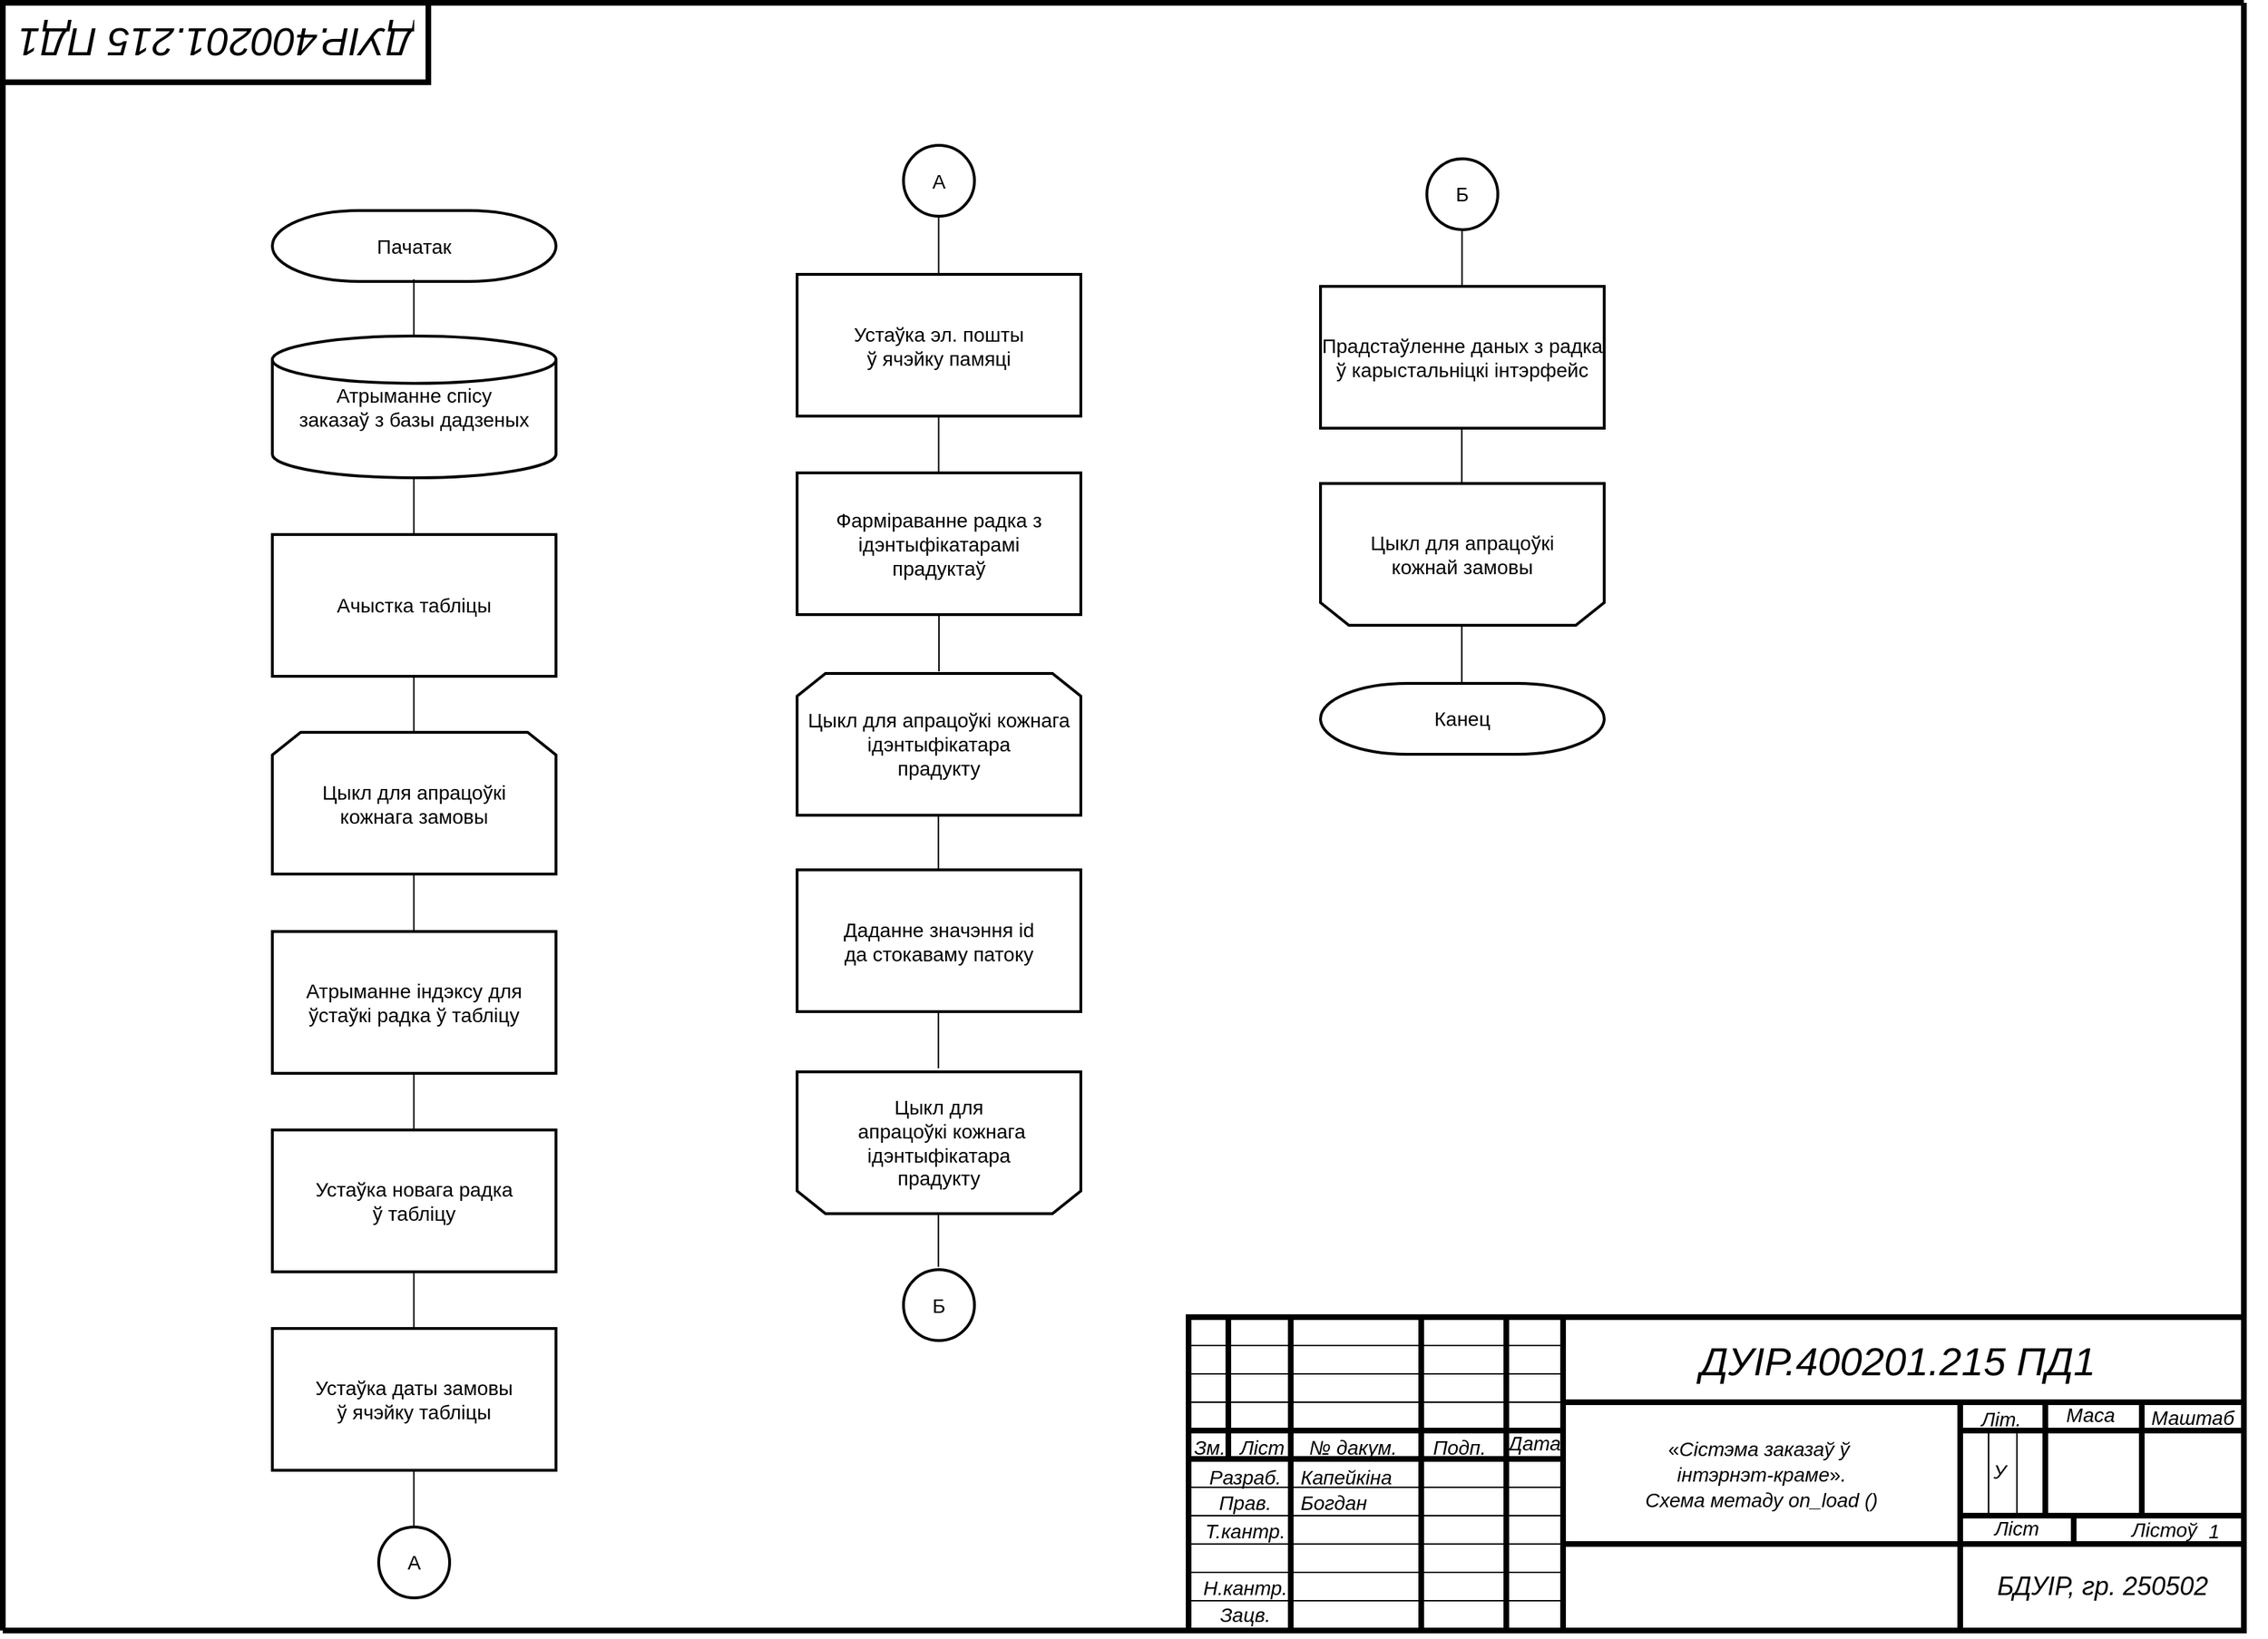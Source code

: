 <mxfile version="22.1.2" type="device">
  <diagram id="C5RBs43oDa-KdzZeNtuy" name="Page-1">
    <mxGraphModel dx="1036" dy="614" grid="1" gridSize="10" guides="1" tooltips="1" connect="1" arrows="1" fold="1" page="1" pageScale="1" pageWidth="827" pageHeight="1169" math="0" shadow="0">
      <root>
        <mxCell id="WIyWlLk6GJQsqaUBKTNV-0" />
        <mxCell id="WIyWlLk6GJQsqaUBKTNV-1" parent="WIyWlLk6GJQsqaUBKTNV-0" />
        <UserObject label="" tags="Фон" id="R9A7mDlzEDrGGW-_6-jg-0">
          <mxCell style="vsdxID=5;fillColor=#FFFFFF;gradientColor=none;shape=stencil(nZBLDoAgDERP0z3SIyjew0SURgSD+Lu9kMZoXLhwN9O+tukAlrNpJg1SzDH4QW/URgNYgZTkjA4UkwJUgGXng+6DX1zLfmoymdXo17xh5zmRJ6Q42BWCfc2oJfdAr+Yv+AP9Cb7OJ3H/2JG1HNGz/84klThPVCc=);strokeColor=#000000;strokeWidth=4;points=[];labelBackgroundColor=none;rounded=0;html=1;whiteSpace=wrap;fontSize=14;fontFamily=Arial;" parent="WIyWlLk6GJQsqaUBKTNV-1" vertex="1">
            <mxGeometry x="80" y="20" width="300" height="56" as="geometry" />
          </mxCell>
        </UserObject>
        <UserObject label="" tags="Фон" id="R9A7mDlzEDrGGW-_6-jg-2">
          <mxCell style="vsdxID=1;edgeStyle=none;startArrow=none;endArrow=none;startSize=5;endSize=5;strokeWidth=4;strokeColor=#000000;spacingTop=0;spacingBottom=0;spacingLeft=0;spacingRight=0;verticalAlign=middle;html=1;labelBackgroundColor=none;rounded=0;fontSize=14;fontFamily=Arial;" parent="WIyWlLk6GJQsqaUBKTNV-1" edge="1">
            <mxGeometry relative="1" as="geometry">
              <Array as="points" />
              <mxPoint x="1660" y="20" as="sourcePoint" />
              <mxPoint x="1660" y="1170" as="targetPoint" />
            </mxGeometry>
          </mxCell>
        </UserObject>
        <UserObject label="" tags="Фон" id="R9A7mDlzEDrGGW-_6-jg-3">
          <mxCell style="vsdxID=2;edgeStyle=none;startArrow=none;endArrow=none;startSize=5;endSize=5;strokeWidth=4;strokeColor=#000000;spacingTop=0;spacingBottom=0;spacingLeft=0;spacingRight=0;verticalAlign=middle;html=1;labelBackgroundColor=none;rounded=0;fontSize=14;fontFamily=Arial;" parent="WIyWlLk6GJQsqaUBKTNV-1" edge="1">
            <mxGeometry relative="1" as="geometry">
              <Array as="points" />
              <mxPoint x="1660" y="1168" as="sourcePoint" />
              <mxPoint x="80" y="1168" as="targetPoint" />
            </mxGeometry>
          </mxCell>
        </UserObject>
        <UserObject label="" tags="Фон" id="R9A7mDlzEDrGGW-_6-jg-4">
          <mxCell style="vsdxID=3;edgeStyle=none;startArrow=none;endArrow=none;startSize=5;endSize=5;strokeWidth=4;strokeColor=#000000;spacingTop=0;spacingBottom=0;spacingLeft=0;spacingRight=0;verticalAlign=middle;html=1;labelBackgroundColor=none;rounded=0;fontSize=14;fontFamily=Arial;" parent="WIyWlLk6GJQsqaUBKTNV-1" edge="1">
            <mxGeometry relative="1" as="geometry">
              <mxPoint as="offset" />
              <Array as="points" />
              <mxPoint x="80" y="20" as="sourcePoint" />
              <mxPoint x="1660" y="20" as="targetPoint" />
            </mxGeometry>
          </mxCell>
        </UserObject>
        <UserObject label="" tags="Фон" id="R9A7mDlzEDrGGW-_6-jg-5">
          <mxCell style="vsdxID=4;edgeStyle=none;startArrow=none;endArrow=none;startSize=5;endSize=5;strokeWidth=4;strokeColor=#000000;spacingTop=0;spacingBottom=0;spacingLeft=0;spacingRight=0;verticalAlign=middle;html=1;labelBackgroundColor=none;rounded=0;fontSize=14;fontFamily=Arial;" parent="WIyWlLk6GJQsqaUBKTNV-1" edge="1">
            <mxGeometry relative="1" as="geometry">
              <Array as="points" />
              <mxPoint x="80" y="20" as="sourcePoint" />
              <mxPoint x="80" y="1168" as="targetPoint" />
            </mxGeometry>
          </mxCell>
        </UserObject>
        <UserObject label="&lt;div style=&quot;font-size: 14px;&quot;&gt;&lt;p style=&quot;margin: 0px; vertical-align: middle; direction: ltr; font-size: 14px;&quot;&gt;&lt;span style=&quot;background-color: initial; border-color: var(--border-color); font-size: 14px;&quot;&gt;&lt;font style=&quot;font-size: 14px;&quot;&gt;«&lt;/font&gt;&lt;/span&gt;&lt;font style=&quot;font-size: 14px;&quot;&gt;&lt;i style=&quot;font-size: 14px;&quot;&gt;&lt;font style=&quot;font-size: 14px;&quot;&gt;Сістэма заказаў ў&lt;/font&gt;&lt;span style=&quot;font-size: 14px;&quot;&gt;&amp;nbsp;&lt;/span&gt;&lt;/i&gt;&lt;/font&gt;&lt;/p&gt;&lt;p style=&quot;margin: 0px; vertical-align: middle; direction: ltr; font-size: 14px;&quot;&gt;&lt;i style=&quot;font-size: 14px;&quot;&gt;&lt;font style=&quot;font-size: 14px;&quot;&gt;інтэрнэт-краме&lt;/font&gt;&lt;/i&gt;&lt;span style=&quot;background-color: initial; border-color: var(--border-color); font-size: 14px;&quot;&gt;&lt;span style=&quot;border-color: var(--border-color); line-height: 19.973px; font-size: 14px;&quot; lang=&quot;BE&quot;&gt;&lt;font style=&quot;font-size: 14px;&quot;&gt;»&lt;/font&gt;&lt;/span&gt;&lt;/span&gt;&lt;i style=&quot;font-size: 14px; background-color: initial;&quot;&gt;.&lt;/i&gt;&lt;/p&gt;&lt;p style=&quot;margin: 0px; vertical-align: middle; direction: ltr; font-size: 14px;&quot;&gt;&lt;span style=&quot;font-size: 14px;&quot;&gt;&lt;i style=&quot;font-size: 14px;&quot;&gt;Схема метаду on_load ()&lt;/i&gt;&lt;/span&gt;&lt;/p&gt;&lt;/div&gt;" tags="Фон" id="R9A7mDlzEDrGGW-_6-jg-6">
          <mxCell style="verticalAlign=middle;align=center;overflow=width;vsdxID=381;fillColor=none;gradientColor=none;shape=stencil(nZBLDoAgDERP0z3SIyjew0SURgSD+Lu9kMZoXLhwN9O+tukAlrNpJg1SzDH4QW/URgNYgZTkjA4UkwJUgGXng+6DX1zLfmoymdXo17xh5zmRJ6Q42BWCfc2oJfdAr+Yv+AP9Cb7OJ3H/2JG1HNGz/84klThPVCc=);strokeColor=none;points=[];labelBackgroundColor=none;rounded=0;html=1;whiteSpace=wrap;fontSize=14;fontFamily=Arial;" parent="WIyWlLk6GJQsqaUBKTNV-1" vertex="1">
            <mxGeometry x="1180" y="1008" width="280" height="100" as="geometry" />
          </mxCell>
        </UserObject>
        <UserObject label="" tags="Фон" id="R9A7mDlzEDrGGW-_6-jg-7">
          <mxCell style="vsdxID=384;edgeStyle=none;startArrow=none;endArrow=none;startSize=3;endSize=3;strokeWidth=4;strokeColor=#000000;spacingTop=-2;spacingBottom=-2;spacingLeft=-2;spacingRight=-2;verticalAlign=middle;html=1;labelBackgroundColor=#FFFFFF;rounded=0;fontSize=14;fontFamily=Arial;" parent="WIyWlLk6GJQsqaUBKTNV-1" edge="1">
            <mxGeometry relative="1" as="geometry">
              <Array as="points" />
              <mxPoint x="1460" y="1027" as="sourcePoint" />
              <mxPoint x="1460" y="1167" as="targetPoint" />
            </mxGeometry>
          </mxCell>
        </UserObject>
        <UserObject label="" tags="Фон" id="R9A7mDlzEDrGGW-_6-jg-8">
          <mxCell style="vsdxID=385;edgeStyle=none;startArrow=none;endArrow=none;startSize=3;endSize=3;strokeWidth=4;strokeColor=#000000;spacingTop=-2;spacingBottom=-2;spacingLeft=-2;spacingRight=-2;verticalAlign=middle;html=1;labelBackgroundColor=#FFFFFF;rounded=0;fontSize=14;fontFamily=Arial;" parent="WIyWlLk6GJQsqaUBKTNV-1" edge="1">
            <mxGeometry relative="1" as="geometry">
              <Array as="points" />
              <mxPoint x="1460" y="1027" as="sourcePoint" />
              <mxPoint x="1660" y="1027" as="targetPoint" />
            </mxGeometry>
          </mxCell>
        </UserObject>
        <UserObject label="" tags="Фон" id="R9A7mDlzEDrGGW-_6-jg-9">
          <mxCell style="vsdxID=386;edgeStyle=none;startArrow=none;endArrow=none;startSize=3;endSize=3;strokeWidth=4;strokeColor=#000000;spacingTop=-2;spacingBottom=-2;spacingLeft=-2;spacingRight=-2;verticalAlign=middle;html=1;labelBackgroundColor=#FFFFFF;rounded=0;fontSize=14;fontFamily=Arial;" parent="WIyWlLk6GJQsqaUBKTNV-1" edge="1">
            <mxGeometry relative="1" as="geometry">
              <Array as="points" />
              <mxPoint x="1660" y="1107" as="sourcePoint" />
              <mxPoint x="1460" y="1107" as="targetPoint" />
            </mxGeometry>
          </mxCell>
        </UserObject>
        <UserObject label="" tags="Фон" id="R9A7mDlzEDrGGW-_6-jg-10">
          <mxCell style="vsdxID=387;edgeStyle=none;startArrow=none;endArrow=none;startSize=3;endSize=3;strokeWidth=4;strokeColor=#000000;spacingTop=-2;spacingBottom=-2;spacingLeft=-2;spacingRight=-2;verticalAlign=middle;html=1;labelBackgroundColor=#FFFFFF;rounded=0;fontSize=14;fontFamily=Arial;" parent="WIyWlLk6GJQsqaUBKTNV-1" edge="1">
            <mxGeometry relative="1" as="geometry">
              <Array as="points" />
              <mxPoint x="1540" y="1087" as="sourcePoint" />
              <mxPoint x="1540" y="1107" as="targetPoint" />
            </mxGeometry>
          </mxCell>
        </UserObject>
        <UserObject label="" tags="Фон" id="R9A7mDlzEDrGGW-_6-jg-11">
          <mxCell style="vsdxID=388;edgeStyle=none;startArrow=none;endArrow=none;startSize=3;endSize=3;strokeWidth=4;strokeColor=#000000;spacingTop=-2;spacingBottom=-2;spacingLeft=-2;spacingRight=-2;verticalAlign=middle;html=1;labelBackgroundColor=#FFFFFF;rounded=0;fontSize=14;fontFamily=Arial;" parent="WIyWlLk6GJQsqaUBKTNV-1" edge="1">
            <mxGeometry relative="1" as="geometry">
              <Array as="points" />
              <mxPoint x="1588" y="1007" as="sourcePoint" />
              <mxPoint x="1588" y="1067" as="targetPoint" />
            </mxGeometry>
          </mxCell>
        </UserObject>
        <UserObject label="" tags="Фон" id="R9A7mDlzEDrGGW-_6-jg-12">
          <mxCell style="vsdxID=389;edgeStyle=none;startArrow=none;endArrow=none;startSize=3;endSize=3;strokeWidth=4;strokeColor=#000000;spacingTop=-2;spacingBottom=-2;spacingLeft=-2;spacingRight=-2;verticalAlign=middle;html=1;labelBackgroundColor=#FFFFFF;rounded=0;fontSize=14;fontFamily=Arial;" parent="WIyWlLk6GJQsqaUBKTNV-1" edge="1">
            <mxGeometry relative="1" as="geometry">
              <Array as="points" />
              <mxPoint x="1460" y="1087" as="sourcePoint" />
              <mxPoint x="1660" y="1087" as="targetPoint" />
            </mxGeometry>
          </mxCell>
        </UserObject>
        <UserObject label="" tags="Фон" id="R9A7mDlzEDrGGW-_6-jg-13">
          <mxCell style="vsdxID=390;edgeStyle=none;startArrow=none;endArrow=none;startSize=3;endSize=3;strokeWidth=4;strokeColor=#000000;spacingTop=-2;spacingBottom=-2;spacingLeft=-2;spacingRight=-2;verticalAlign=middle;html=1;labelBackgroundColor=#FFFFFF;rounded=0;fontSize=14;fontFamily=Arial;" parent="WIyWlLk6GJQsqaUBKTNV-1" edge="1">
            <mxGeometry relative="1" as="geometry">
              <Array as="points" />
              <mxPoint x="1588" y="1067" as="sourcePoint" />
              <mxPoint x="1588" y="1087" as="targetPoint" />
            </mxGeometry>
          </mxCell>
        </UserObject>
        <UserObject label="" tags="Фон" id="R9A7mDlzEDrGGW-_6-jg-14">
          <mxCell style="vsdxID=391;edgeStyle=none;startArrow=none;endArrow=none;startSize=3;endSize=3;strokeWidth=4;strokeColor=#000000;spacingTop=-2;spacingBottom=-2;spacingLeft=-2;spacingRight=-2;verticalAlign=middle;html=1;labelBackgroundColor=#FFFFFF;rounded=0;fontSize=14;fontFamily=Arial;" parent="WIyWlLk6GJQsqaUBKTNV-1" edge="1">
            <mxGeometry relative="1" as="geometry">
              <Array as="points" />
              <mxPoint x="1460" y="1007" as="sourcePoint" />
              <mxPoint x="1460" y="1030" as="targetPoint" />
            </mxGeometry>
          </mxCell>
        </UserObject>
        <UserObject label="" tags="Фон" id="R9A7mDlzEDrGGW-_6-jg-15">
          <mxCell style="vsdxID=392;edgeStyle=none;startArrow=none;endArrow=none;startSize=3;endSize=3;strokeColor=#000000;spacingTop=-2;spacingBottom=-2;spacingLeft=-2;spacingRight=-2;verticalAlign=middle;html=1;labelBackgroundColor=#FFFFFF;rounded=0;fontSize=14;fontFamily=Arial;" parent="WIyWlLk6GJQsqaUBKTNV-1" edge="1">
            <mxGeometry relative="1" as="geometry">
              <Array as="points" />
              <mxPoint x="1480" y="1027" as="sourcePoint" />
              <mxPoint x="1480" y="1087" as="targetPoint" />
            </mxGeometry>
          </mxCell>
        </UserObject>
        <UserObject label="" tags="Фон" id="R9A7mDlzEDrGGW-_6-jg-16">
          <mxCell style="vsdxID=393;edgeStyle=none;startArrow=none;endArrow=none;startSize=3;endSize=3;strokeColor=#000000;spacingTop=-2;spacingBottom=-2;spacingLeft=-2;spacingRight=-2;verticalAlign=middle;html=1;labelBackgroundColor=#FFFFFF;rounded=0;fontSize=14;fontFamily=Arial;" parent="WIyWlLk6GJQsqaUBKTNV-1" edge="1">
            <mxGeometry relative="1" as="geometry">
              <Array as="points" />
              <mxPoint x="1500" y="1027" as="sourcePoint" />
              <mxPoint x="1500" y="1087" as="targetPoint" />
            </mxGeometry>
          </mxCell>
        </UserObject>
        <UserObject label="" tags="Фон" id="R9A7mDlzEDrGGW-_6-jg-17">
          <mxCell style="vsdxID=394;edgeStyle=none;startArrow=none;endArrow=none;startSize=3;endSize=3;strokeWidth=4;strokeColor=#000000;spacingTop=-2;spacingBottom=-2;spacingLeft=-2;spacingRight=-2;verticalAlign=middle;html=1;labelBackgroundColor=#FFFFFF;rounded=0;fontSize=14;fontFamily=Arial;" parent="WIyWlLk6GJQsqaUBKTNV-1" edge="1">
            <mxGeometry relative="1" as="geometry">
              <Array as="points" />
              <mxPoint x="1520" y="1007" as="sourcePoint" />
              <mxPoint x="1520" y="1087" as="targetPoint" />
            </mxGeometry>
          </mxCell>
        </UserObject>
        <UserObject label="" tags="Фон" id="R9A7mDlzEDrGGW-_6-jg-18">
          <mxCell style="vsdxID=395;edgeStyle=none;startArrow=none;endArrow=none;startSize=3;endSize=3;strokeWidth=4;strokeColor=#000000;spacingTop=-2;spacingBottom=-2;spacingLeft=-2;spacingRight=-2;verticalAlign=middle;html=1;labelBackgroundColor=#FFFFFF;rounded=0;fontSize=14;fontFamily=Arial;" parent="WIyWlLk6GJQsqaUBKTNV-1" edge="1">
            <mxGeometry relative="1" as="geometry">
              <Array as="points" />
              <mxPoint x="1460" y="1107" as="sourcePoint" />
              <mxPoint x="1180" y="1107" as="targetPoint" />
            </mxGeometry>
          </mxCell>
        </UserObject>
        <UserObject label="" tags="Фон" id="R9A7mDlzEDrGGW-_6-jg-19">
          <mxCell style="vsdxID=396;edgeStyle=none;startArrow=none;endArrow=none;startSize=3;endSize=3;strokeWidth=4;strokeColor=#000000;spacingTop=-2;spacingBottom=-2;spacingLeft=-2;spacingRight=-2;verticalAlign=middle;html=1;labelBackgroundColor=#FFFFFF;rounded=0;fontSize=14;fontFamily=Arial;" parent="WIyWlLk6GJQsqaUBKTNV-1" edge="1">
            <mxGeometry relative="1" as="geometry">
              <Array as="points" />
              <mxPoint x="1180" y="947" as="sourcePoint" />
              <mxPoint x="1180" y="1167" as="targetPoint" />
            </mxGeometry>
          </mxCell>
        </UserObject>
        <UserObject label="" tags="Фон" id="R9A7mDlzEDrGGW-_6-jg-20">
          <mxCell style="vsdxID=397;edgeStyle=none;startArrow=none;endArrow=none;startSize=3;endSize=3;strokeWidth=4;strokeColor=#000000;spacingTop=-2;spacingBottom=-2;spacingLeft=-2;spacingRight=-2;verticalAlign=middle;html=1;labelBackgroundColor=#FFFFFF;rounded=0;fontSize=14;fontFamily=Arial;" parent="WIyWlLk6GJQsqaUBKTNV-1" edge="1">
            <mxGeometry relative="1" as="geometry">
              <Array as="points" />
              <mxPoint x="1180" y="1027" as="sourcePoint" />
              <mxPoint x="918" y="1027" as="targetPoint" />
            </mxGeometry>
          </mxCell>
        </UserObject>
        <UserObject label="" tags="Фон" id="R9A7mDlzEDrGGW-_6-jg-21">
          <mxCell style="vsdxID=398;edgeStyle=none;startArrow=none;endArrow=none;startSize=3;endSize=3;strokeWidth=4;strokeColor=#000000;spacingTop=-2;spacingBottom=-2;spacingLeft=-2;spacingRight=-2;verticalAlign=middle;html=1;labelBackgroundColor=#FFFFFF;rounded=0;fontSize=14;fontFamily=Arial;" parent="WIyWlLk6GJQsqaUBKTNV-1" edge="1">
            <mxGeometry relative="1" as="geometry">
              <Array as="points" />
              <mxPoint x="1180" y="1007" as="sourcePoint" />
              <mxPoint x="1660" y="1007" as="targetPoint" />
            </mxGeometry>
          </mxCell>
        </UserObject>
        <UserObject label="" tags="Фон" id="R9A7mDlzEDrGGW-_6-jg-22">
          <mxCell style="vsdxID=399;edgeStyle=none;startArrow=none;endArrow=none;startSize=3;endSize=3;strokeWidth=4;strokeColor=#000000;spacingTop=-2;spacingBottom=-2;spacingLeft=-2;spacingRight=-2;verticalAlign=middle;html=1;labelBackgroundColor=#FFFFFF;rounded=0;fontSize=14;fontFamily=Arial;" parent="WIyWlLk6GJQsqaUBKTNV-1" edge="1">
            <mxGeometry relative="1" as="geometry">
              <Array as="points" />
              <mxPoint x="1140" y="947" as="sourcePoint" />
              <mxPoint x="1140" y="1167" as="targetPoint" />
            </mxGeometry>
          </mxCell>
        </UserObject>
        <UserObject label="" tags="Фон" id="R9A7mDlzEDrGGW-_6-jg-23">
          <mxCell style="vsdxID=400;edgeStyle=none;startArrow=none;endArrow=none;startSize=3;endSize=3;strokeWidth=4;strokeColor=#000000;spacingTop=-2;spacingBottom=-2;spacingLeft=-2;spacingRight=-2;verticalAlign=middle;html=1;labelBackgroundColor=#FFFFFF;rounded=0;fontSize=14;fontFamily=Arial;" parent="WIyWlLk6GJQsqaUBKTNV-1" edge="1">
            <mxGeometry relative="1" as="geometry">
              <Array as="points" />
              <mxPoint x="1080" y="947" as="sourcePoint" />
              <mxPoint x="1080" y="1167" as="targetPoint" />
            </mxGeometry>
          </mxCell>
        </UserObject>
        <UserObject label="" tags="Фон" id="R9A7mDlzEDrGGW-_6-jg-24">
          <mxCell style="vsdxID=401;edgeStyle=none;startArrow=none;endArrow=none;startSize=3;endSize=3;strokeWidth=4;strokeColor=#000000;spacingTop=-2;spacingBottom=-2;spacingLeft=-2;spacingRight=-2;verticalAlign=middle;html=1;labelBackgroundColor=#FFFFFF;rounded=0;fontSize=14;fontFamily=Arial;" parent="WIyWlLk6GJQsqaUBKTNV-1" edge="1">
            <mxGeometry relative="1" as="geometry">
              <Array as="points" />
              <mxPoint x="988" y="947" as="sourcePoint" />
              <mxPoint x="988" y="1167" as="targetPoint" />
            </mxGeometry>
          </mxCell>
        </UserObject>
        <UserObject label="" tags="Фон" id="R9A7mDlzEDrGGW-_6-jg-25">
          <mxCell style="vsdxID=402;edgeStyle=none;startArrow=none;endArrow=none;startSize=3;endSize=3;strokeColor=#000000;spacingTop=-2;spacingBottom=-2;spacingLeft=-2;spacingRight=-2;verticalAlign=middle;html=1;labelBackgroundColor=#FFFFFF;rounded=0;fontSize=14;fontFamily=Arial;" parent="WIyWlLk6GJQsqaUBKTNV-1" edge="1">
            <mxGeometry relative="1" as="geometry">
              <Array as="points" />
              <mxPoint x="918" y="967" as="sourcePoint" />
              <mxPoint x="1180" y="967" as="targetPoint" />
            </mxGeometry>
          </mxCell>
        </UserObject>
        <UserObject label="" tags="Фон" id="R9A7mDlzEDrGGW-_6-jg-26">
          <mxCell style="vsdxID=403;edgeStyle=none;startArrow=none;endArrow=none;startSize=3;endSize=3;strokeColor=#000000;spacingTop=-2;spacingBottom=-2;spacingLeft=-2;spacingRight=-2;verticalAlign=middle;html=1;labelBackgroundColor=#FFFFFF;rounded=0;fontSize=14;fontFamily=Arial;" parent="WIyWlLk6GJQsqaUBKTNV-1" edge="1">
            <mxGeometry relative="1" as="geometry">
              <Array as="points" />
              <mxPoint x="1180" y="987" as="sourcePoint" />
              <mxPoint x="918" y="987" as="targetPoint" />
            </mxGeometry>
          </mxCell>
        </UserObject>
        <UserObject label="" tags="Фон" id="R9A7mDlzEDrGGW-_6-jg-27">
          <mxCell style="vsdxID=404;edgeStyle=none;startArrow=none;endArrow=none;startSize=3;endSize=3;strokeColor=#000000;spacingTop=-2;spacingBottom=-2;spacingLeft=-2;spacingRight=-2;verticalAlign=middle;html=1;labelBackgroundColor=#FFFFFF;rounded=0;fontSize=14;fontFamily=Arial;" parent="WIyWlLk6GJQsqaUBKTNV-1" edge="1">
            <mxGeometry relative="1" as="geometry">
              <Array as="points" />
              <mxPoint x="918" y="1007" as="sourcePoint" />
              <mxPoint x="1180" y="1007" as="targetPoint" />
            </mxGeometry>
          </mxCell>
        </UserObject>
        <UserObject label="" tags="Фон" id="R9A7mDlzEDrGGW-_6-jg-28">
          <mxCell style="vsdxID=405;edgeStyle=none;startArrow=none;endArrow=none;startSize=3;endSize=3;strokeColor=#000000;spacingTop=-2;spacingBottom=-2;spacingLeft=-2;spacingRight=-2;verticalAlign=middle;html=1;labelBackgroundColor=#FFFFFF;rounded=0;fontSize=14;fontFamily=Arial;" parent="WIyWlLk6GJQsqaUBKTNV-1" edge="1">
            <mxGeometry relative="1" as="geometry">
              <Array as="points" />
              <mxPoint x="1180" y="1067" as="sourcePoint" />
              <mxPoint x="918" y="1067" as="targetPoint" />
            </mxGeometry>
          </mxCell>
        </UserObject>
        <UserObject label="" tags="Фон" id="R9A7mDlzEDrGGW-_6-jg-29">
          <mxCell style="vsdxID=406;edgeStyle=none;startArrow=none;endArrow=none;startSize=3;endSize=3;strokeColor=#000000;spacingTop=-2;spacingBottom=-2;spacingLeft=-2;spacingRight=-2;verticalAlign=middle;html=1;labelBackgroundColor=#FFFFFF;rounded=0;fontSize=14;fontFamily=Arial;" parent="WIyWlLk6GJQsqaUBKTNV-1" edge="1">
            <mxGeometry relative="1" as="geometry">
              <Array as="points" />
              <mxPoint x="918" y="1087" as="sourcePoint" />
              <mxPoint x="1180" y="1087" as="targetPoint" />
            </mxGeometry>
          </mxCell>
        </UserObject>
        <UserObject label="" tags="Фон" id="R9A7mDlzEDrGGW-_6-jg-30">
          <mxCell style="vsdxID=407;edgeStyle=none;startArrow=none;endArrow=none;startSize=3;endSize=3;strokeColor=#000000;spacingTop=-2;spacingBottom=-2;spacingLeft=-2;spacingRight=-2;verticalAlign=middle;html=1;labelBackgroundColor=#FFFFFF;rounded=0;fontSize=14;fontFamily=Arial;" parent="WIyWlLk6GJQsqaUBKTNV-1" edge="1">
            <mxGeometry relative="1" as="geometry">
              <Array as="points" />
              <mxPoint x="1180" y="1107" as="sourcePoint" />
              <mxPoint x="918" y="1107" as="targetPoint" />
            </mxGeometry>
          </mxCell>
        </UserObject>
        <UserObject label="" tags="Фон" id="R9A7mDlzEDrGGW-_6-jg-31">
          <mxCell style="vsdxID=408;edgeStyle=none;startArrow=none;endArrow=none;startSize=3;endSize=3;strokeColor=#000000;spacingTop=-2;spacingBottom=-2;spacingLeft=-2;spacingRight=-2;verticalAlign=middle;html=1;labelBackgroundColor=#FFFFFF;rounded=0;fontSize=14;fontFamily=Arial;" parent="WIyWlLk6GJQsqaUBKTNV-1" edge="1">
            <mxGeometry relative="1" as="geometry">
              <Array as="points" />
              <mxPoint x="918" y="1127" as="sourcePoint" />
              <mxPoint x="1180" y="1127" as="targetPoint" />
            </mxGeometry>
          </mxCell>
        </UserObject>
        <UserObject label="" tags="Фон" id="R9A7mDlzEDrGGW-_6-jg-32">
          <mxCell style="vsdxID=409;edgeStyle=none;startArrow=none;endArrow=none;startSize=3;endSize=3;strokeColor=#000000;spacingTop=-2;spacingBottom=-2;spacingLeft=-2;spacingRight=-2;verticalAlign=middle;html=1;labelBackgroundColor=#FFFFFF;rounded=0;fontSize=14;fontFamily=Arial;" parent="WIyWlLk6GJQsqaUBKTNV-1" edge="1">
            <mxGeometry relative="1" as="geometry">
              <Array as="points" />
              <mxPoint x="1180" y="1147" as="sourcePoint" />
              <mxPoint x="918" y="1147" as="targetPoint" />
            </mxGeometry>
          </mxCell>
        </UserObject>
        <UserObject label="" tags="Фон" id="R9A7mDlzEDrGGW-_6-jg-33">
          <mxCell style="vsdxID=410;edgeStyle=none;startArrow=none;endArrow=none;startSize=3;endSize=3;strokeWidth=4;strokeColor=#000000;spacingTop=-2;spacingBottom=-2;spacingLeft=-2;spacingRight=-2;verticalAlign=middle;html=1;labelBackgroundColor=#FFFFFF;rounded=0;fontSize=14;fontFamily=Arial;" parent="WIyWlLk6GJQsqaUBKTNV-1" edge="1">
            <mxGeometry relative="1" as="geometry">
              <Array as="points" />
              <mxPoint x="918" y="1047" as="sourcePoint" />
              <mxPoint x="1180" y="1047" as="targetPoint" />
            </mxGeometry>
          </mxCell>
        </UserObject>
        <UserObject label="" tags="Фон" id="R9A7mDlzEDrGGW-_6-jg-34">
          <mxCell style="vsdxID=411;edgeStyle=none;startArrow=none;endArrow=none;startSize=3;endSize=3;strokeWidth=4;strokeColor=#000000;spacingTop=-2;spacingBottom=-2;spacingLeft=-2;spacingRight=-2;verticalAlign=middle;html=1;labelBackgroundColor=#FFFFFF;rounded=0;fontSize=14;fontFamily=Arial;" parent="WIyWlLk6GJQsqaUBKTNV-1" edge="1">
            <mxGeometry relative="1" as="geometry">
              <Array as="points" />
              <mxPoint x="944" y="949" as="sourcePoint" />
              <mxPoint x="944" y="1047" as="targetPoint" />
            </mxGeometry>
          </mxCell>
        </UserObject>
        <UserObject label="&lt;div style=&quot;font-size: 14px;&quot;&gt;&lt;font style=&quot;color: rgb(0, 0, 0); direction: ltr; letter-spacing: 0px; line-height: 120%; opacity: 1; font-size: 14px;&quot;&gt;&lt;i style=&quot;font-size: 14px;&quot;&gt;&lt;font style=&quot;font-size: 14px;&quot;&gt;Зм.&lt;/font&gt;&lt;br style=&quot;font-size: 14px;&quot;&gt;&lt;/i&gt;&lt;/font&gt;&lt;/div&gt;" tags="Фон" id="R9A7mDlzEDrGGW-_6-jg-35">
          <mxCell style="verticalAlign=middle;align=center;overflow=width;vsdxID=412;fillColor=none;gradientColor=none;shape=stencil(nZBLDoAgDERP0z3SIyjew0SURgSD+Lu9kMZoXLhwN9O+tukAlrNpJg1SzDH4QW/URgNYgZTkjA4UkwJUgGXng+6DX1zLfmoymdXo17xh5zmRJ6Q42BWCfc2oJfdAr+Yv+AP9Cb7OJ3H/2JG1HNGz/84klThPVCc=);strokeColor=none;strokeWidth=3;spacingTop=-2;spacingBottom=-2;spacingLeft=-2;spacingRight=-2;points=[];labelBackgroundColor=none;rounded=0;html=1;whiteSpace=wrap;fontSize=14;fontFamily=Arial;" parent="WIyWlLk6GJQsqaUBKTNV-1" vertex="1">
            <mxGeometry x="917" y="1027" width="28" height="23" as="geometry" />
          </mxCell>
        </UserObject>
        <UserObject label="&lt;div style=&quot;font-size: 14px;&quot;&gt;&lt;font style=&quot;color: rgb(0, 0, 0); direction: ltr; letter-spacing: 0px; line-height: 120%; opacity: 1; font-size: 14px;&quot;&gt;&lt;i style=&quot;font-size: 14px;&quot;&gt;&lt;font style=&quot;font-size: 14px;&quot;&gt;Ліст&lt;/font&gt;&lt;br style=&quot;font-size: 14px;&quot;&gt;&lt;/i&gt;&lt;/font&gt;&lt;/div&gt;" tags="Фон" id="R9A7mDlzEDrGGW-_6-jg-36">
          <mxCell style="verticalAlign=middle;align=center;overflow=width;vsdxID=413;fillColor=none;gradientColor=none;shape=stencil(nZBLDoAgDERP0z3SIyjew0SURgSD+Lu9kMZoXLhwN9O+tukAlrNpJg1SzDH4QW/URgNYgZTkjA4UkwJUgGXng+6DX1zLfmoymdXo17xh5zmRJ6Q42BWCfc2oJfdAr+Yv+AP9Cb7OJ3H/2JG1HNGz/84klThPVCc=);strokeColor=none;strokeWidth=3;spacingTop=-2;spacingBottom=-2;spacingLeft=-2;spacingRight=-2;points=[];labelBackgroundColor=none;rounded=0;html=1;whiteSpace=wrap;fontSize=14;fontFamily=Arial;" parent="WIyWlLk6GJQsqaUBKTNV-1" vertex="1">
            <mxGeometry x="920" y="1027" width="96" height="23" as="geometry" />
          </mxCell>
        </UserObject>
        <UserObject label="&lt;div style=&quot;font-size: 14px;&quot;&gt;&lt;font style=&quot;font-size: 14px; color: rgb(0, 0, 0); direction: ltr; letter-spacing: 0px; line-height: 120%; opacity: 1;&quot;&gt;&lt;i style=&quot;font-size: 14px;&quot;&gt;№ дакум.&lt;br style=&quot;font-size: 14px;&quot;&gt;&lt;/i&gt;&lt;/font&gt;&lt;/div&gt;" tags="Фон" id="R9A7mDlzEDrGGW-_6-jg-37">
          <mxCell style="verticalAlign=middle;align=center;overflow=width;vsdxID=414;fillColor=none;gradientColor=none;shape=stencil(nZBLDoAgDERP0z3SIyjew0SURgSD+Lu9kMZoXLhwN9O+tukAlrNpJg1SzDH4QW/URgNYgZTkjA4UkwJUgGXng+6DX1zLfmoymdXo17xh5zmRJ6Q42BWCfc2oJfdAr+Yv+AP9Cb7OJ3H/2JG1HNGz/84klThPVCc=);strokeColor=none;strokeWidth=3;spacingTop=-2;spacingBottom=-2;spacingLeft=-2;spacingRight=-2;points=[];labelBackgroundColor=none;rounded=0;html=1;whiteSpace=wrap;fontSize=14;fontFamily=Arial;" parent="WIyWlLk6GJQsqaUBKTNV-1" vertex="1">
            <mxGeometry x="980" y="1027" width="104" height="23" as="geometry" />
          </mxCell>
        </UserObject>
        <UserObject label="&lt;div style=&quot;font-size: 14px;&quot;&gt;&lt;font style=&quot;font-size: 14px; color: rgb(0, 0, 0); direction: ltr; letter-spacing: 0px; line-height: 120%; opacity: 1;&quot;&gt;&lt;i style=&quot;font-size: 14px;&quot;&gt;Подп.&lt;br style=&quot;font-size: 14px;&quot;&gt;&lt;/i&gt;&lt;/font&gt;&lt;/div&gt;" tags="Фон" id="R9A7mDlzEDrGGW-_6-jg-38">
          <mxCell style="verticalAlign=middle;align=center;overflow=width;vsdxID=415;fillColor=none;gradientColor=none;shape=stencil(nZBLDoAgDERP0z3SIyjew0SURgSD+Lu9kMZoXLhwN9O+tukAlrNpJg1SzDH4QW/URgNYgZTkjA4UkwJUgGXng+6DX1zLfmoymdXo17xh5zmRJ6Q42BWCfc2oJfdAr+Yv+AP9Cb7OJ3H/2JG1HNGz/84klThPVCc=);strokeColor=none;strokeWidth=3;spacingTop=-2;spacingBottom=-2;spacingLeft=-2;spacingRight=-2;points=[];labelBackgroundColor=none;rounded=0;html=1;whiteSpace=wrap;fontSize=14;fontFamily=Arial;" parent="WIyWlLk6GJQsqaUBKTNV-1" vertex="1">
            <mxGeometry x="1055" y="1027" width="104" height="23" as="geometry" />
          </mxCell>
        </UserObject>
        <UserObject label="&lt;div style=&quot;font-size: 14px;&quot;&gt;&lt;font style=&quot;font-size: 14px; color: rgb(0, 0, 0); direction: ltr; letter-spacing: 0px; line-height: 120%; opacity: 1;&quot;&gt;&lt;i style=&quot;font-size: 14px;&quot;&gt;Дата&lt;br style=&quot;font-size: 14px;&quot;&gt;&lt;/i&gt;&lt;/font&gt;&lt;/div&gt;" tags="Фон" id="R9A7mDlzEDrGGW-_6-jg-39">
          <mxCell style="verticalAlign=middle;align=center;overflow=width;vsdxID=416;fillColor=none;gradientColor=none;shape=stencil(nZBLDoAgDERP0z3SIyjew0SURgSD+Lu9kMZoXLhwN9O+tukAlrNpJg1SzDH4QW/URgNYgZTkjA4UkwJUgGXng+6DX1zLfmoymdXo17xh5zmRJ6Q42BWCfc2oJfdAr+Yv+AP9Cb7OJ3H/2JG1HNGz/84klThPVCc=);strokeColor=none;strokeWidth=3;spacingTop=-2;spacingBottom=-2;spacingLeft=-2;spacingRight=-2;points=[];labelBackgroundColor=none;rounded=0;html=1;whiteSpace=wrap;fontSize=14;fontFamily=Arial;" parent="WIyWlLk6GJQsqaUBKTNV-1" vertex="1">
            <mxGeometry x="1140" y="1027" width="40" height="18" as="geometry" />
          </mxCell>
        </UserObject>
        <UserObject label="&lt;div style=&quot;font-size: 14px;&quot;&gt;&lt;font style=&quot;font-size: 14px; color: rgb(0, 0, 0); direction: ltr; letter-spacing: 0px; line-height: 120%; opacity: 1;&quot;&gt;&lt;i style=&quot;font-size: 14px;&quot;&gt;Разраб.&lt;br style=&quot;font-size: 14px;&quot;&gt;&lt;/i&gt;&lt;/font&gt;&lt;/div&gt;" tags="Фон" id="R9A7mDlzEDrGGW-_6-jg-40">
          <mxCell style="verticalAlign=middle;align=center;overflow=width;vsdxID=417;fillColor=none;gradientColor=none;shape=stencil(nZBLDoAgDERP0z3SIyjew0SURgSD+Lu9kMZoXLhwN9O+tukAlrNpJg1SzDH4QW/URgNYgZTkjA4UkwJUgGXng+6DX1zLfmoymdXo17xh5zmRJ6Q42BWCfc2oJfdAr+Yv+AP9Cb7OJ3H/2JG1HNGz/84klThPVCc=);strokeColor=none;strokeWidth=3;spacingTop=-2;spacingBottom=-2;spacingLeft=-2;spacingRight=-2;points=[];labelBackgroundColor=none;rounded=0;html=1;whiteSpace=wrap;fontSize=14;fontFamily=Arial;" parent="WIyWlLk6GJQsqaUBKTNV-1" vertex="1">
            <mxGeometry x="904" y="1050" width="104" height="20" as="geometry" />
          </mxCell>
        </UserObject>
        <UserObject label="&lt;div style=&quot;font-size: 14px;&quot;&gt;&lt;font style=&quot;font-size: 14px; color: rgb(0, 0, 0); direction: ltr; letter-spacing: 0px; line-height: 120%; opacity: 1;&quot;&gt;&lt;i style=&quot;font-size: 14px;&quot;&gt;Прав.&lt;br style=&quot;font-size: 14px;&quot;&gt;&lt;/i&gt;&lt;/font&gt;&lt;/div&gt;" tags="Фон" id="R9A7mDlzEDrGGW-_6-jg-41">
          <mxCell style="verticalAlign=middle;align=center;overflow=width;vsdxID=418;fillColor=none;gradientColor=none;shape=stencil(nZBLDoAgDERP0z3SIyjew0SURgSD+Lu9kMZoXLhwN9O+tukAlrNpJg1SzDH4QW/URgNYgZTkjA4UkwJUgGXng+6DX1zLfmoymdXo17xh5zmRJ6Q42BWCfc2oJfdAr+Yv+AP9Cb7OJ3H/2JG1HNGz/84klThPVCc=);strokeColor=none;strokeWidth=3;spacingTop=-2;spacingBottom=-2;spacingLeft=-2;spacingRight=-2;points=[];labelBackgroundColor=none;rounded=0;html=1;whiteSpace=wrap;fontSize=14;fontFamily=Arial;" parent="WIyWlLk6GJQsqaUBKTNV-1" vertex="1">
            <mxGeometry x="904" y="1066" width="104" height="23" as="geometry" />
          </mxCell>
        </UserObject>
        <UserObject label="&lt;div style=&quot;font-size: 14px;&quot;&gt;&lt;p style=&quot;text-align: left; margin: 0px; text-indent: 0px; vertical-align: middle; direction: ltr; font-size: 14px;&quot;&gt;&lt;font style=&quot;font-size: 14px;&quot;&gt;&lt;span style=&quot;font-size: 14px;&quot;&gt;&lt;i style=&quot;font-size: 14px;&quot;&gt;Капейкіна&lt;/i&gt;&lt;/span&gt;&lt;/font&gt;&lt;/p&gt;&lt;/div&gt;" tags="Фон" id="R9A7mDlzEDrGGW-_6-jg-42">
          <mxCell style="verticalAlign=middle;align=left;overflow=width;vsdxID=422;fillColor=none;gradientColor=none;shape=stencil(nZBLDoAgDERP0z3SIyjew0SURgSD+Lu9kMZoXLhwN9O+tukAlrNpJg1SzDH4QW/URgNYgZTkjA4UkwJUgGXng+6DX1zLfmoymdXo17xh5zmRJ6Q42BWCfc2oJfdAr+Yv+AP9Cb7OJ3H/2JG1HNGz/84klThPVCc=);strokeColor=none;strokeWidth=3;spacingTop=-2;spacingBottom=-2;spacingLeft=-2;spacingRight=-2;points=[];labelBackgroundColor=none;rounded=0;html=1;whiteSpace=wrap;fontSize=14;fontFamily=Arial;" parent="WIyWlLk6GJQsqaUBKTNV-1" vertex="1">
            <mxGeometry x="995" y="1050" width="104" height="20" as="geometry" />
          </mxCell>
        </UserObject>
        <UserObject label="&lt;div style=&quot;font-size: 14px;&quot;&gt;&lt;font style=&quot;font-size: 14px; color: rgb(0, 0, 0); direction: ltr; letter-spacing: 0px; line-height: 120%; opacity: 1;&quot;&gt;&lt;i style=&quot;font-size: 14px;&quot;&gt;Літ.&lt;br style=&quot;font-size: 14px;&quot;&gt;&lt;/i&gt;&lt;/font&gt;&lt;/div&gt;" tags="Фон" id="R9A7mDlzEDrGGW-_6-jg-43">
          <mxCell style="verticalAlign=middle;align=center;overflow=width;vsdxID=423;fillColor=none;gradientColor=none;shape=stencil(nZBLDoAgDERP0z3SIyjew0SURgSD+Lu9kMZoXLhwN9O+tukAlrNpJg1SzDH4QW/URgNYgZTkjA4UkwJUgGXng+6DX1zLfmoymdXo17xh5zmRJ6Q42BWCfc2oJfdAr+Yv+AP9Cb7OJ3H/2JG1HNGz/84klThPVCc=);strokeColor=none;strokeWidth=3;spacingTop=-2;spacingBottom=-2;spacingLeft=-2;spacingRight=-2;points=[];labelBackgroundColor=none;rounded=0;html=1;whiteSpace=wrap;fontSize=14;fontFamily=Arial;" parent="WIyWlLk6GJQsqaUBKTNV-1" vertex="1">
            <mxGeometry x="1437" y="1007" width="104" height="23" as="geometry" />
          </mxCell>
        </UserObject>
        <UserObject label="&lt;div style=&quot;font-size: 14px;&quot;&gt;&lt;font style=&quot;font-size: 14px; color: rgb(0, 0, 0); direction: ltr; letter-spacing: 0px; line-height: 120%; opacity: 1;&quot;&gt;&lt;i style=&quot;font-size: 14px;&quot;&gt;Маса&lt;br style=&quot;font-size: 14px;&quot;&gt;&lt;/i&gt;&lt;/font&gt;&lt;/div&gt;" tags="Фон" id="R9A7mDlzEDrGGW-_6-jg-44">
          <mxCell style="verticalAlign=middle;align=center;overflow=width;vsdxID=424;fillColor=none;gradientColor=none;shape=stencil(nZBLDoAgDERP0z3SIyjew0SURgSD+Lu9kMZoXLhwN9O+tukAlrNpJg1SzDH4QW/URgNYgZTkjA4UkwJUgGXng+6DX1zLfmoymdXo17xh5zmRJ6Q42BWCfc2oJfdAr+Yv+AP9Cb7OJ3H/2JG1HNGz/84klThPVCc=);strokeColor=none;strokeWidth=3;spacingTop=-2;spacingBottom=-2;spacingLeft=-2;spacingRight=-2;points=[];labelBackgroundColor=none;rounded=0;html=1;whiteSpace=wrap;fontSize=14;fontFamily=Arial;" parent="WIyWlLk6GJQsqaUBKTNV-1" vertex="1">
            <mxGeometry x="1500" y="1007" width="104" height="13" as="geometry" />
          </mxCell>
        </UserObject>
        <UserObject label="&lt;div style=&quot;font-size: 14px;&quot;&gt;&lt;font style=&quot;font-size: 14px; color: rgb(0, 0, 0); direction: ltr; letter-spacing: 0px; line-height: 120%; opacity: 1;&quot;&gt;&lt;i style=&quot;font-size: 14px;&quot;&gt;Маштаб&lt;br style=&quot;font-size: 14px;&quot;&gt;&lt;/i&gt;&lt;/font&gt;&lt;/div&gt;" tags="Фон" id="R9A7mDlzEDrGGW-_6-jg-45">
          <mxCell style="verticalAlign=middle;align=center;overflow=width;vsdxID=425;fillColor=none;gradientColor=none;shape=stencil(nZBLDoAgDERP0z3SIyjew0SURgSD+Lu9kMZoXLhwN9O+tukAlrNpJg1SzDH4QW/URgNYgZTkjA4UkwJUgGXng+6DX1zLfmoymdXo17xh5zmRJ6Q42BWCfc2oJfdAr+Yv+AP9Cb7OJ3H/2JG1HNGz/84klThPVCc=);strokeColor=none;strokeWidth=3;spacingTop=-2;spacingBottom=-2;spacingLeft=-2;spacingRight=-2;points=[];labelBackgroundColor=none;rounded=0;html=1;whiteSpace=wrap;fontSize=14;fontFamily=Arial;" parent="WIyWlLk6GJQsqaUBKTNV-1" vertex="1">
            <mxGeometry x="1572" y="1007" width="104" height="21" as="geometry" />
          </mxCell>
        </UserObject>
        <UserObject label="&lt;div style=&quot;font-size: 14px;&quot;&gt;&lt;font style=&quot;font-size: 14px; color: rgb(0, 0, 0); direction: ltr; letter-spacing: 0px; line-height: 120%; opacity: 1;&quot;&gt;&lt;i style=&quot;font-size: 14px;&quot;&gt;Ліст&lt;br style=&quot;font-size: 14px;&quot;&gt;&lt;/i&gt;&lt;/font&gt;&lt;/div&gt;" tags="Фон" id="R9A7mDlzEDrGGW-_6-jg-46">
          <mxCell style="verticalAlign=middle;align=center;overflow=width;vsdxID=426;fillColor=none;gradientColor=none;shape=stencil(nZBLDoAgDERP0z3SIyjew0SURgSD+Lu9kMZoXLhwN9O+tukAlrNpJg1SzDH4QW/URgNYgZTkjA4UkwJUgGXng+6DX1zLfmoymdXo17xh5zmRJ6Q42BWCfc2oJfdAr+Yv+AP9Cb7OJ3H/2JG1HNGz/84klThPVCc=);strokeColor=none;strokeWidth=3;spacingTop=-2;spacingBottom=-2;spacingLeft=-2;spacingRight=-2;points=[];labelBackgroundColor=none;rounded=0;html=1;whiteSpace=wrap;fontSize=14;fontFamily=Arial;" parent="WIyWlLk6GJQsqaUBKTNV-1" vertex="1">
            <mxGeometry x="1448" y="1087" width="104" height="13" as="geometry" />
          </mxCell>
        </UserObject>
        <UserObject label="&lt;div style=&quot;font-size: 14px;&quot;&gt;&lt;font style=&quot;font-size: 14px; color: rgb(0, 0, 0); direction: ltr; letter-spacing: 0px; line-height: 120%; opacity: 1;&quot;&gt;&lt;i style=&quot;font-size: 14px;&quot;&gt;Лістоў&lt;br style=&quot;font-size: 14px;&quot;&gt;&lt;/i&gt;&lt;/font&gt;&lt;/div&gt;" tags="Фон" id="R9A7mDlzEDrGGW-_6-jg-47">
          <mxCell style="verticalAlign=middle;align=center;overflow=width;vsdxID=427;fillColor=none;gradientColor=none;shape=stencil(nZBLDoAgDERP0z3SIyjew0SURgSD+Lu9kMZoXLhwN9O+tukAlrNpJg1SzDH4QW/URgNYgZTkjA4UkwJUgGXng+6DX1zLfmoymdXo17xh5zmRJ6Q42BWCfc2oJfdAr+Yv+AP9Cb7OJ3H/2JG1HNGz/84klThPVCc=);strokeColor=none;strokeWidth=3;spacingTop=-2;spacingBottom=-2;spacingLeft=-2;spacingRight=-2;points=[];labelBackgroundColor=none;rounded=0;html=1;whiteSpace=wrap;fontSize=14;fontFamily=Arial;" parent="WIyWlLk6GJQsqaUBKTNV-1" vertex="1">
            <mxGeometry x="1552" y="1085" width="104" height="23" as="geometry" />
          </mxCell>
        </UserObject>
        <UserObject label="&lt;div style=&quot;font-size: 14px;&quot;&gt;&lt;font style=&quot;font-size: 14px; color: rgb(0, 0, 0); direction: ltr; letter-spacing: 0px; line-height: 120%; opacity: 1;&quot;&gt;&lt;i style=&quot;font-size: 14px;&quot;&gt;У&lt;br style=&quot;font-size: 14px;&quot;&gt;&lt;/i&gt;&lt;/font&gt;&lt;/div&gt;" tags="Фон" id="R9A7mDlzEDrGGW-_6-jg-48">
          <mxCell style="verticalAlign=middle;align=center;overflow=width;vsdxID=428;fillColor=none;gradientColor=none;shape=stencil(nZBLDoAgDERP0z3SIyjew0SURgSD+Lu9kMZoXLhwN9O+tukAlrNpJg1SzDH4QW/URgNYgZTkjA4UkwJUgGXng+6DX1zLfmoymdXo17xh5zmRJ6Q42BWCfc2oJfdAr+Yv+AP9Cb7OJ3H/2JG1HNGz/84klThPVCc=);strokeColor=none;points=[];labelBackgroundColor=none;rounded=0;html=1;whiteSpace=wrap;fontSize=14;fontFamily=Arial;" parent="WIyWlLk6GJQsqaUBKTNV-1" vertex="1">
            <mxGeometry x="1472" y="1036" width="32" height="40" as="geometry" />
          </mxCell>
        </UserObject>
        <UserObject label="" tags="Фон" id="R9A7mDlzEDrGGW-_6-jg-49">
          <mxCell style="vsdxID=429;edgeStyle=none;startArrow=none;endArrow=none;startSize=3;endSize=3;strokeWidth=4;strokeColor=#000000;spacingTop=-2;spacingBottom=-2;spacingLeft=-2;spacingRight=-2;verticalAlign=middle;html=1;labelBackgroundColor=#FFFFFF;rounded=0;fontSize=14;fontFamily=Arial;" parent="WIyWlLk6GJQsqaUBKTNV-1" edge="1">
            <mxGeometry relative="1" as="geometry">
              <Array as="points" />
              <mxPoint x="918" y="947" as="sourcePoint" />
              <mxPoint x="1660" y="947" as="targetPoint" />
            </mxGeometry>
          </mxCell>
        </UserObject>
        <UserObject label="&lt;div style=&quot;font-size: 14px;&quot;&gt;&lt;font style=&quot;font-size: 14px; color: rgb(0, 0, 0); direction: ltr; letter-spacing: 0px; line-height: 120%; opacity: 1;&quot;&gt;&lt;i style=&quot;font-size: 14px;&quot;&gt;1&lt;br style=&quot;font-size: 14px;&quot;&gt;&lt;/i&gt;&lt;/font&gt;&lt;/div&gt;" tags="Фон" id="R9A7mDlzEDrGGW-_6-jg-50">
          <mxCell style="verticalAlign=middle;align=center;overflow=width;vsdxID=431;fillColor=none;gradientColor=none;shape=stencil(nZBLDoAgDERP0z3SIyjew0SURgSD+Lu9kMZoXLhwN9O+tukAlrNpJg1SzDH4QW/URgNYgZTkjA4UkwJUgGXng+6DX1zLfmoymdXo17xh5zmRJ6Q42BWCfc2oJfdAr+Yv+AP9Cb7OJ3H/2JG1HNGz/84klThPVCc=);strokeColor=none;strokeWidth=3;spacingTop=-2;spacingBottom=-2;spacingLeft=-2;spacingRight=-2;points=[];labelBackgroundColor=none;rounded=0;html=1;whiteSpace=wrap;fontSize=14;fontFamily=Arial;" parent="WIyWlLk6GJQsqaUBKTNV-1" vertex="1">
            <mxGeometry x="1632" y="1087" width="14" height="21" as="geometry" />
          </mxCell>
        </UserObject>
        <UserObject label="&lt;div style=&quot;&quot;&gt;&lt;p style=&quot;text-align: center; margin: 0px; text-indent: 0px; vertical-align: middle; direction: ltr;&quot;&gt;&lt;font size=&quot;1&quot; style=&quot;color: rgb(0, 0, 0); direction: ltr; letter-spacing: 0px; line-height: 120%; opacity: 1;&quot;&gt;&lt;i style=&quot;font-size: 18px;&quot;&gt;БДУІР, гр. 250502&lt;/i&gt;&lt;/font&gt;&lt;font style=&quot;font-size: 14px; color: rgb(0, 0, 0); direction: ltr; letter-spacing: 0px; line-height: 120%; opacity: 1;&quot;&gt;&lt;i style=&quot;font-size: 14px;&quot;&gt;&lt;br style=&quot;font-size: 14px;&quot;&gt;&lt;/i&gt;&lt;/font&gt;&lt;/p&gt;&lt;/div&gt;" tags="Фон" id="R9A7mDlzEDrGGW-_6-jg-51">
          <mxCell style="verticalAlign=middle;align=center;overflow=width;vsdxID=433;fillColor=none;gradientColor=none;shape=stencil(nZBLDoAgDERP0z3SIyjew0SURgSD+Lu9kMZoXLhwN9O+tukAlrNpJg1SzDH4QW/URgNYgZTkjA4UkwJUgGXng+6DX1zLfmoymdXo17xh5zmRJ6Q42BWCfc2oJfdAr+Yv+AP9Cb7OJ3H/2JG1HNGz/84klThPVCc=);strokeColor=none;points=[];labelBackgroundColor=none;rounded=0;html=1;whiteSpace=wrap;fontSize=14;fontFamily=Arial;" parent="WIyWlLk6GJQsqaUBKTNV-1" vertex="1">
            <mxGeometry x="1461" y="1108" width="199" height="60" as="geometry" />
          </mxCell>
        </UserObject>
        <UserObject label="&lt;div style=&quot;font-size: 28px;&quot;&gt;&lt;p style=&quot;text-align: center; margin: 0px; text-indent: 0px; vertical-align: middle; direction: ltr;&quot;&gt;&lt;font style=&quot;font-size: 28px; color: rgb(0, 0, 0); direction: ltr; letter-spacing: 0px; line-height: 120%; opacity: 1;&quot;&gt;&lt;i style=&quot;&quot;&gt;ДУІР.&lt;/i&gt;&lt;/font&gt;&lt;font style=&quot;font-size: 28px; color: rgb(0, 0, 0); direction: ltr; letter-spacing: 0px; line-height: 120%; opacity: 1;&quot;&gt;&lt;i style=&quot;&quot;&gt;400201&lt;/i&gt;&lt;/font&gt;&lt;font style=&quot;font-size: 28px; color: rgb(0, 0, 0); direction: ltr; letter-spacing: 0px; line-height: 120%; opacity: 1;&quot;&gt;&lt;i style=&quot;&quot;&gt;.215&lt;/i&gt;&lt;/font&gt;&lt;font style=&quot;font-size: 28px; color: rgb(0, 0, 0); direction: ltr; letter-spacing: 0px; line-height: 120%; opacity: 1;&quot;&gt;&lt;i style=&quot;&quot;&gt;&amp;nbsp;ПД1&lt;br style=&quot;font-size: 14px;&quot;&gt;&lt;/i&gt;&lt;/font&gt;&lt;/p&gt;&lt;/div&gt;" tags="Фон" id="R9A7mDlzEDrGGW-_6-jg-52">
          <mxCell style="verticalAlign=middle;align=center;overflow=width;vsdxID=434;fillColor=none;gradientColor=none;shape=stencil(nZBLDoAgDERP0z3SIyjew0SURgSD+Lu9kMZoXLhwN9O+tukAlrNpJg1SzDH4QW/URgNYgZTkjA4UkwJUgGXng+6DX1zLfmoymdXo17xh5zmRJ6Q42BWCfc2oJfdAr+Yv+AP9Cb7OJ3H/2JG1HNGz/84klThPVCc=);strokeColor=none;points=[];labelBackgroundColor=none;rounded=0;html=1;whiteSpace=wrap;fontSize=14;fontFamily=Arial;" parent="WIyWlLk6GJQsqaUBKTNV-1" vertex="1">
            <mxGeometry x="1176" y="948" width="480" height="60" as="geometry" />
          </mxCell>
        </UserObject>
        <UserObject label="&lt;div style=&quot;font-size: 14px;&quot;&gt;&lt;p style=&quot;text-align: left; margin: 0px; text-indent: 0px; vertical-align: middle; direction: ltr; font-size: 14px;&quot;&gt;&lt;font style=&quot;font-size: 14px; color: rgb(0, 0, 0); direction: ltr; letter-spacing: 0px; line-height: 120%; opacity: 1;&quot;&gt;&lt;i style=&quot;font-size: 14px;&quot;&gt;Богдан&lt;/i&gt;&lt;/font&gt;&lt;/p&gt;&lt;/div&gt;" tags="Фон" id="R9A7mDlzEDrGGW-_6-jg-53">
          <mxCell style="verticalAlign=middle;align=left;overflow=width;vsdxID=435;fillColor=none;gradientColor=none;shape=stencil(nZBLDoAgDERP0z3SIyjew0SURgSD+Lu9kMZoXLhwN9O+tukAlrNpJg1SzDH4QW/URgNYgZTkjA4UkwJUgGXng+6DX1zLfmoymdXo17xh5zmRJ6Q42BWCfc2oJfdAr+Yv+AP9Cb7OJ3H/2JG1HNGz/84klThPVCc=);strokeColor=none;strokeWidth=3;spacingTop=-2;spacingBottom=-2;spacingLeft=-2;spacingRight=-2;points=[];labelBackgroundColor=none;rounded=0;html=1;whiteSpace=wrap;fontSize=14;fontFamily=Arial;" parent="WIyWlLk6GJQsqaUBKTNV-1" vertex="1">
            <mxGeometry x="995" y="1068" width="89" height="20" as="geometry" />
          </mxCell>
        </UserObject>
        <UserObject label="" tags="Фон" id="R9A7mDlzEDrGGW-_6-jg-54">
          <mxCell style="vsdxID=437;fillColor=none;gradientColor=none;shape=stencil(nZBLDoAgDERP0z3SIyjew0SURgSD+Lu9kMZoXLhwN9O+tukAlrNpJg1SzDH4QW/URgNYgZTkjA4UkwJUgGXng+6DX1zLfmoymdXo17xh5zmRJ6Q42BWCfc2oJfdAr+Yv+AP9Cb7OJ3H/2JG1HNGz/84klThPVCc=);strokeColor=none;points=[];labelBackgroundColor=none;rounded=0;html=1;whiteSpace=wrap;fontSize=14;fontFamily=Arial;" parent="WIyWlLk6GJQsqaUBKTNV-1" vertex="1">
            <mxGeometry x="1275" y="1110" width="214" height="28" as="geometry" />
          </mxCell>
        </UserObject>
        <UserObject label="" tags="Фон" id="R9A7mDlzEDrGGW-_6-jg-55">
          <mxCell style="vsdxID=438;edgeStyle=none;startArrow=none;endArrow=none;startSize=3;endSize=3;strokeWidth=4;strokeColor=#000000;spacingTop=-2;spacingBottom=-2;spacingLeft=-2;spacingRight=-2;verticalAlign=middle;html=1;labelBackgroundColor=#FFFFFF;rounded=0;fontSize=14;fontFamily=Arial;" parent="WIyWlLk6GJQsqaUBKTNV-1" edge="1">
            <mxGeometry relative="1" as="geometry">
              <Array as="points" />
              <mxPoint x="918" y="1168" as="sourcePoint" />
              <mxPoint x="1660" y="1168" as="targetPoint" />
            </mxGeometry>
          </mxCell>
        </UserObject>
        <UserObject label="&lt;div style=&quot;font-size: 14px;&quot;&gt;&lt;font style=&quot;font-size: 14px; color: rgb(0, 0, 0); direction: ltr; letter-spacing: 0px; line-height: 120%; opacity: 1;&quot;&gt;&lt;i style=&quot;font-size: 14px;&quot;&gt;Т.кантр.&lt;br style=&quot;font-size: 14px;&quot;&gt;&lt;/i&gt;&lt;/font&gt;&lt;/div&gt;" tags="Фон" id="R9A7mDlzEDrGGW-_6-jg-56">
          <mxCell style="verticalAlign=middle;align=center;overflow=width;vsdxID=418;fillColor=none;gradientColor=none;shape=stencil(nZBLDoAgDERP0z3SIyjew0SURgSD+Lu9kMZoXLhwN9O+tukAlrNpJg1SzDH4QW/URgNYgZTkjA4UkwJUgGXng+6DX1zLfmoymdXo17xh5zmRJ6Q42BWCfc2oJfdAr+Yv+AP9Cb7OJ3H/2JG1HNGz/84klThPVCc=);strokeColor=none;strokeWidth=3;spacingTop=-2;spacingBottom=-2;spacingLeft=-2;spacingRight=-2;points=[];labelBackgroundColor=none;rounded=0;html=1;whiteSpace=wrap;fontSize=14;fontFamily=Arial;" parent="WIyWlLk6GJQsqaUBKTNV-1" vertex="1">
            <mxGeometry x="904" y="1086" width="104" height="23" as="geometry" />
          </mxCell>
        </UserObject>
        <UserObject label="&lt;div style=&quot;font-size: 14px;&quot;&gt;&lt;font style=&quot;font-size: 14px; color: rgb(0, 0, 0); direction: ltr; letter-spacing: 0px; line-height: 120%; opacity: 1;&quot;&gt;&lt;i style=&quot;font-size: 14px;&quot;&gt;Н.кантр.&lt;br style=&quot;font-size: 14px;&quot;&gt;&lt;/i&gt;&lt;/font&gt;&lt;/div&gt;" tags="Фон" id="R9A7mDlzEDrGGW-_6-jg-57">
          <mxCell style="verticalAlign=middle;align=center;overflow=width;vsdxID=418;fillColor=none;gradientColor=none;shape=stencil(nZBLDoAgDERP0z3SIyjew0SURgSD+Lu9kMZoXLhwN9O+tukAlrNpJg1SzDH4QW/URgNYgZTkjA4UkwJUgGXng+6DX1zLfmoymdXo17xh5zmRJ6Q42BWCfc2oJfdAr+Yv+AP9Cb7OJ3H/2JG1HNGz/84klThPVCc=);strokeColor=none;strokeWidth=3;spacingTop=-2;spacingBottom=-2;spacingLeft=-2;spacingRight=-2;points=[];labelBackgroundColor=none;rounded=0;html=1;whiteSpace=wrap;fontSize=14;fontFamily=Arial;" parent="WIyWlLk6GJQsqaUBKTNV-1" vertex="1">
            <mxGeometry x="904" y="1126.5" width="104" height="23" as="geometry" />
          </mxCell>
        </UserObject>
        <UserObject label="&lt;div style=&quot;font-size: 14px;&quot;&gt;&lt;font style=&quot;font-size: 14px; color: rgb(0, 0, 0); direction: ltr; letter-spacing: 0px; line-height: 120%; opacity: 1;&quot;&gt;&lt;i style=&quot;font-size: 14px;&quot;&gt;Зацв.&lt;br style=&quot;font-size: 14px;&quot;&gt;&lt;/i&gt;&lt;/font&gt;&lt;/div&gt;" tags="Фон" id="R9A7mDlzEDrGGW-_6-jg-58">
          <mxCell style="verticalAlign=middle;align=center;overflow=width;vsdxID=418;fillColor=none;gradientColor=none;shape=stencil(nZBLDoAgDERP0z3SIyjew0SURgSD+Lu9kMZoXLhwN9O+tukAlrNpJg1SzDH4QW/URgNYgZTkjA4UkwJUgGXng+6DX1zLfmoymdXo17xh5zmRJ6Q42BWCfc2oJfdAr+Yv+AP9Cb7OJ3H/2JG1HNGz/84klThPVCc=);strokeColor=none;strokeWidth=3;spacingTop=-2;spacingBottom=-2;spacingLeft=-2;spacingRight=-2;points=[];labelBackgroundColor=none;rounded=0;html=1;whiteSpace=wrap;fontSize=14;fontFamily=Arial;" parent="WIyWlLk6GJQsqaUBKTNV-1" vertex="1">
            <mxGeometry x="904" y="1145" width="104" height="23" as="geometry" />
          </mxCell>
        </UserObject>
        <UserObject label="" tags="Фон" id="R9A7mDlzEDrGGW-_6-jg-59">
          <mxCell style="vsdxID=400;edgeStyle=none;startArrow=none;endArrow=none;startSize=3;endSize=3;strokeWidth=4;strokeColor=#000000;spacingTop=-2;spacingBottom=-2;spacingLeft=-2;spacingRight=-2;verticalAlign=middle;html=1;labelBackgroundColor=#FFFFFF;rounded=0;fontSize=14;fontFamily=Arial;" parent="WIyWlLk6GJQsqaUBKTNV-1" edge="1">
            <mxGeometry relative="1" as="geometry">
              <Array as="points" />
              <mxPoint x="916" y="945" as="sourcePoint" />
              <mxPoint x="916" y="1170" as="targetPoint" />
            </mxGeometry>
          </mxCell>
        </UserObject>
        <UserObject label="&lt;div style=&quot;font-size: 28px;&quot;&gt;&lt;p style=&quot;text-align: center; margin: 0px; text-indent: 0px; vertical-align: middle; direction: ltr;&quot;&gt;&lt;font style=&quot;font-size: 28px; color: rgb(0, 0, 0); direction: ltr; letter-spacing: 0px; line-height: 120%; opacity: 1;&quot;&gt;&lt;i style=&quot;&quot;&gt;ДУІР.&lt;/i&gt;&lt;/font&gt;&lt;font style=&quot;font-size: 28px; color: rgb(0, 0, 0); direction: ltr; letter-spacing: 0px; line-height: 120%; opacity: 1;&quot;&gt;&lt;i style=&quot;&quot;&gt;400201&lt;/i&gt;&lt;/font&gt;&lt;font style=&quot;font-size: 28px; color: rgb(0, 0, 0); direction: ltr; letter-spacing: 0px; line-height: 120%; opacity: 1;&quot;&gt;&lt;i style=&quot;&quot;&gt;.215&lt;/i&gt;&lt;/font&gt;&lt;font style=&quot;font-size: 28px; color: rgb(0, 0, 0); direction: ltr; letter-spacing: 0px; line-height: 120%; opacity: 1;&quot;&gt;&lt;i style=&quot;&quot;&gt;&amp;nbsp;ПД1&lt;/i&gt;&lt;/font&gt;&lt;font style=&quot;font-size: 14px; color: rgb(0, 0, 0); direction: ltr; letter-spacing: 0px; line-height: 120%; opacity: 1;&quot;&gt;&lt;i style=&quot;font-size: 14px;&quot;&gt;&lt;br style=&quot;font-size: 14px;&quot;&gt;&lt;/i&gt;&lt;/font&gt;&lt;/p&gt;&lt;/div&gt;" tags="Фон" id="R9A7mDlzEDrGGW-_6-jg-60">
          <mxCell style="verticalAlign=middle;align=center;overflow=width;vsdxID=439;rotation=180;fillColor=none;gradientColor=none;shape=stencil(nZBLDoAgDERP0z3SIyjew0SURgSD+Lu9kMZoXLhwN9O+tukAlrNpJg1SzDH4QW/URgNYgZTkjA4UkwJUgGXng+6DX1zLfmoymdXo17xh5zmRJ6Q42BWCfc2oJfdAr+Yv+AP9Cb7OJ3H/2JG1HNGz/84klThPVCc=);strokeColor=none;spacingTop=-3;spacingBottom=-3;spacingLeft=-3;spacingRight=-3;points=[];labelBackgroundColor=none;rounded=0;html=1;whiteSpace=wrap;fontSize=14;fontFamily=Arial;" parent="WIyWlLk6GJQsqaUBKTNV-1" vertex="1">
            <mxGeometry x="90" y="20" width="280" height="56" as="geometry" />
          </mxCell>
        </UserObject>
        <mxCell id="R9A7mDlzEDrGGW-_6-jg-61" value="Пачатак" style="strokeWidth=2;html=1;shape=mxgraph.flowchart.terminator;whiteSpace=wrap;fontSize=14;gradientColor=none;fontFamily=Arial;" parent="WIyWlLk6GJQsqaUBKTNV-1" vertex="1">
          <mxGeometry x="270" y="166.5" width="200" height="50" as="geometry" />
        </mxCell>
        <mxCell id="R9A7mDlzEDrGGW-_6-jg-62" value="Ачыстка табліцы" style="rounded=1;whiteSpace=wrap;html=1;absoluteArcSize=1;arcSize=0;strokeWidth=2;fontSize=14;align=center;fontFamily=Arial;" parent="WIyWlLk6GJQsqaUBKTNV-1" vertex="1">
          <mxGeometry x="270" y="395" width="200" height="100" as="geometry" />
        </mxCell>
        <mxCell id="R9A7mDlzEDrGGW-_6-jg-63" value="&lt;div style=&quot;font-size: 14px;&quot;&gt;Атрыманне спісу&lt;/div&gt;&lt;div style=&quot;font-size: 14px;&quot;&gt;заказаў з базы дадзеных&lt;/div&gt;" style="strokeWidth=2;html=1;shape=mxgraph.flowchart.database;whiteSpace=wrap;fontSize=14;fontFamily=Arial;" parent="WIyWlLk6GJQsqaUBKTNV-1" vertex="1">
          <mxGeometry x="270" y="255" width="200" height="100" as="geometry" />
        </mxCell>
        <mxCell id="R9A7mDlzEDrGGW-_6-jg-65" value="&lt;div style=&quot;font-size: 14px;&quot;&gt;Атрыманне індэксу для&lt;/div&gt;&lt;div style=&quot;font-size: 14px;&quot;&gt;ўстаўкі радка ў табліцу&lt;/div&gt;" style="rounded=1;whiteSpace=wrap;html=1;absoluteArcSize=1;arcSize=0;strokeWidth=2;fontSize=14;align=center;fontFamily=Arial;" parent="WIyWlLk6GJQsqaUBKTNV-1" vertex="1">
          <mxGeometry x="270" y="675" width="200" height="100" as="geometry" />
        </mxCell>
        <mxCell id="R9A7mDlzEDrGGW-_6-jg-66" value="&lt;div style=&quot;font-size: 14px;&quot;&gt;Устаўка новага радка&lt;/div&gt;&lt;div style=&quot;font-size: 14px;&quot;&gt;ў табліцу&lt;/div&gt;" style="rounded=1;whiteSpace=wrap;html=1;absoluteArcSize=1;arcSize=0;strokeWidth=2;fontSize=14;align=center;fontFamily=Arial;" parent="WIyWlLk6GJQsqaUBKTNV-1" vertex="1">
          <mxGeometry x="270" y="815" width="200" height="100" as="geometry" />
        </mxCell>
        <mxCell id="R9A7mDlzEDrGGW-_6-jg-67" value="&lt;div style=&quot;font-size: 14px;&quot;&gt;Устаўка даты замовы&lt;/div&gt;&lt;div style=&quot;font-size: 14px;&quot;&gt;ў ячэйку табліцы&lt;/div&gt;" style="rounded=1;whiteSpace=wrap;html=1;absoluteArcSize=1;arcSize=0;strokeWidth=2;fontSize=14;align=center;fontFamily=Arial;" parent="WIyWlLk6GJQsqaUBKTNV-1" vertex="1">
          <mxGeometry x="270" y="955" width="200" height="100" as="geometry" />
        </mxCell>
        <mxCell id="R9A7mDlzEDrGGW-_6-jg-68" value="&lt;div style=&quot;font-size: 14px;&quot;&gt;Устаўка эл. пошты&lt;/div&gt;&lt;div style=&quot;font-size: 14px;&quot;&gt;ў ячэйку памяці&lt;/div&gt;" style="rounded=1;whiteSpace=wrap;html=1;absoluteArcSize=1;arcSize=0;strokeWidth=2;fontSize=14;align=center;fontFamily=Arial;" parent="WIyWlLk6GJQsqaUBKTNV-1" vertex="1">
          <mxGeometry x="640" y="211.5" width="200" height="100" as="geometry" />
        </mxCell>
        <mxCell id="R9A7mDlzEDrGGW-_6-jg-69" value="&lt;div style=&quot;font-size: 14px;&quot;&gt;Фарміраванне радка з&lt;/div&gt;&lt;div style=&quot;font-size: 14px;&quot;&gt;ідэнтыфікатарамі&lt;/div&gt;&lt;div style=&quot;font-size: 14px;&quot;&gt;прадуктаў&lt;/div&gt;" style="rounded=1;whiteSpace=wrap;html=1;absoluteArcSize=1;arcSize=0;strokeWidth=2;fontSize=14;align=center;fontFamily=Arial;" parent="WIyWlLk6GJQsqaUBKTNV-1" vertex="1">
          <mxGeometry x="640" y="351.5" width="200" height="100" as="geometry" />
        </mxCell>
        <mxCell id="R9A7mDlzEDrGGW-_6-jg-71" value="&lt;div style=&quot;font-size: 14px;&quot;&gt;Даданне значэння id&lt;/div&gt;&lt;div style=&quot;font-size: 14px;&quot;&gt;да стокаваму патоку&lt;/div&gt;" style="rounded=1;whiteSpace=wrap;html=1;absoluteArcSize=1;arcSize=0;strokeWidth=2;fontSize=14;align=center;fontFamily=Arial;" parent="WIyWlLk6GJQsqaUBKTNV-1" vertex="1">
          <mxGeometry x="640" y="631.5" width="200" height="100" as="geometry" />
        </mxCell>
        <mxCell id="R9A7mDlzEDrGGW-_6-jg-74" value="Прадстаўленне даных з радка ў карыстальніцкі інтэрфейс" style="rounded=1;whiteSpace=wrap;html=1;absoluteArcSize=1;arcSize=0;strokeWidth=2;fontSize=14;align=center;fontFamily=Arial;" parent="WIyWlLk6GJQsqaUBKTNV-1" vertex="1">
          <mxGeometry x="1009" y="220" width="200" height="100" as="geometry" />
        </mxCell>
        <mxCell id="R9A7mDlzEDrGGW-_6-jg-77" value="Канец" style="strokeWidth=2;html=1;shape=mxgraph.flowchart.terminator;whiteSpace=wrap;fontSize=14;gradientColor=none;fontFamily=Arial;" parent="WIyWlLk6GJQsqaUBKTNV-1" vertex="1">
          <mxGeometry x="1009" y="500" width="200" height="50" as="geometry" />
        </mxCell>
        <mxCell id="R9A7mDlzEDrGGW-_6-jg-78" value="" style="endArrow=none;html=1;rounded=0;fontSize=14;startSize=8;endSize=8;curved=1;exitX=0.5;exitY=0;exitDx=0;exitDy=0;exitPerimeter=0;entryX=0.5;entryY=1;entryDx=0;entryDy=0;fontFamily=Arial;" parent="WIyWlLk6GJQsqaUBKTNV-1" target="R9A7mDlzEDrGGW-_6-jg-69" edge="1">
          <mxGeometry width="50" height="50" relative="1" as="geometry">
            <mxPoint x="740" y="491.5" as="sourcePoint" />
            <mxPoint x="740" y="461.5" as="targetPoint" />
          </mxGeometry>
        </mxCell>
        <mxCell id="R9A7mDlzEDrGGW-_6-jg-79" value="" style="endArrow=none;html=1;rounded=0;fontSize=14;startSize=8;endSize=8;curved=1;exitX=0.5;exitY=0;exitDx=0;exitDy=0;exitPerimeter=0;entryX=0.5;entryY=1;entryDx=0;entryDy=0;fontFamily=Arial;" parent="WIyWlLk6GJQsqaUBKTNV-1" edge="1">
          <mxGeometry width="50" height="50" relative="1" as="geometry">
            <mxPoint x="739.78" y="351.5" as="sourcePoint" />
            <mxPoint x="739.78" y="311.5" as="targetPoint" />
          </mxGeometry>
        </mxCell>
        <mxCell id="R9A7mDlzEDrGGW-_6-jg-80" value="" style="endArrow=none;html=1;rounded=0;fontSize=14;startSize=8;endSize=8;curved=1;exitX=0.5;exitY=0;exitDx=0;exitDy=0;exitPerimeter=0;entryX=0.5;entryY=1;entryDx=0;entryDy=0;fontFamily=Arial;" parent="WIyWlLk6GJQsqaUBKTNV-1" edge="1">
          <mxGeometry width="50" height="50" relative="1" as="geometry">
            <mxPoint x="369.78" y="1095" as="sourcePoint" />
            <mxPoint x="369.78" y="1055" as="targetPoint" />
          </mxGeometry>
        </mxCell>
        <mxCell id="R9A7mDlzEDrGGW-_6-jg-81" value="" style="endArrow=none;html=1;rounded=0;fontSize=14;startSize=8;endSize=8;curved=1;exitX=0.5;exitY=0;exitDx=0;exitDy=0;exitPerimeter=0;entryX=0.5;entryY=1;entryDx=0;entryDy=0;fontFamily=Arial;" parent="WIyWlLk6GJQsqaUBKTNV-1" edge="1">
          <mxGeometry width="50" height="50" relative="1" as="geometry">
            <mxPoint x="369.78" y="955" as="sourcePoint" />
            <mxPoint x="369.78" y="915" as="targetPoint" />
          </mxGeometry>
        </mxCell>
        <mxCell id="R9A7mDlzEDrGGW-_6-jg-82" value="" style="endArrow=none;html=1;rounded=0;fontSize=14;startSize=8;endSize=8;curved=1;exitX=0.5;exitY=0;exitDx=0;exitDy=0;exitPerimeter=0;entryX=0.5;entryY=1;entryDx=0;entryDy=0;fontFamily=Arial;" parent="WIyWlLk6GJQsqaUBKTNV-1" edge="1">
          <mxGeometry width="50" height="50" relative="1" as="geometry">
            <mxPoint x="369.78" y="815" as="sourcePoint" />
            <mxPoint x="369.78" y="775" as="targetPoint" />
          </mxGeometry>
        </mxCell>
        <mxCell id="R9A7mDlzEDrGGW-_6-jg-83" value="" style="endArrow=none;html=1;rounded=0;fontSize=14;startSize=8;endSize=8;curved=1;exitX=0.5;exitY=0;exitDx=0;exitDy=0;exitPerimeter=0;entryX=0.5;entryY=1;entryDx=0;entryDy=0;fontFamily=Arial;" parent="WIyWlLk6GJQsqaUBKTNV-1" edge="1">
          <mxGeometry width="50" height="50" relative="1" as="geometry">
            <mxPoint x="369.78" y="675" as="sourcePoint" />
            <mxPoint x="369.78" y="635" as="targetPoint" />
          </mxGeometry>
        </mxCell>
        <mxCell id="R9A7mDlzEDrGGW-_6-jg-84" value="" style="endArrow=none;html=1;rounded=0;fontSize=14;startSize=8;endSize=8;curved=1;exitX=0.5;exitY=0;exitDx=0;exitDy=0;exitPerimeter=0;entryX=0.5;entryY=1;entryDx=0;entryDy=0;fontFamily=Arial;" parent="WIyWlLk6GJQsqaUBKTNV-1" edge="1">
          <mxGeometry width="50" height="50" relative="1" as="geometry">
            <mxPoint x="369.78" y="535" as="sourcePoint" />
            <mxPoint x="369.78" y="495" as="targetPoint" />
          </mxGeometry>
        </mxCell>
        <mxCell id="R9A7mDlzEDrGGW-_6-jg-85" value="" style="endArrow=none;html=1;rounded=0;fontSize=14;startSize=8;endSize=8;curved=1;exitX=0.5;exitY=0;exitDx=0;exitDy=0;exitPerimeter=0;entryX=0.5;entryY=1;entryDx=0;entryDy=0;fontFamily=Arial;" parent="WIyWlLk6GJQsqaUBKTNV-1" edge="1">
          <mxGeometry width="50" height="50" relative="1" as="geometry">
            <mxPoint x="369.78" y="395" as="sourcePoint" />
            <mxPoint x="369.78" y="355" as="targetPoint" />
          </mxGeometry>
        </mxCell>
        <mxCell id="R9A7mDlzEDrGGW-_6-jg-86" value="" style="endArrow=none;html=1;rounded=0;fontSize=14;startSize=8;endSize=8;curved=1;exitX=0.5;exitY=0;exitDx=0;exitDy=0;exitPerimeter=0;entryX=0.5;entryY=1;entryDx=0;entryDy=0;fontFamily=Arial;" parent="WIyWlLk6GJQsqaUBKTNV-1" edge="1">
          <mxGeometry width="50" height="50" relative="1" as="geometry">
            <mxPoint x="369.78" y="255" as="sourcePoint" />
            <mxPoint x="369.78" y="215" as="targetPoint" />
          </mxGeometry>
        </mxCell>
        <mxCell id="R9A7mDlzEDrGGW-_6-jg-87" value="" style="endArrow=none;html=1;rounded=0;fontSize=14;startSize=8;endSize=8;curved=1;exitX=0.5;exitY=0;exitDx=0;exitDy=0;exitPerimeter=0;entryX=0.5;entryY=1;entryDx=0;entryDy=0;fontFamily=Arial;" parent="WIyWlLk6GJQsqaUBKTNV-1" edge="1">
          <mxGeometry width="50" height="50" relative="1" as="geometry">
            <mxPoint x="739.62" y="631.5" as="sourcePoint" />
            <mxPoint x="739.62" y="591.5" as="targetPoint" />
          </mxGeometry>
        </mxCell>
        <mxCell id="R9A7mDlzEDrGGW-_6-jg-88" value="" style="endArrow=none;html=1;rounded=0;fontSize=14;startSize=8;endSize=8;curved=1;exitX=0.5;exitY=0;exitDx=0;exitDy=0;exitPerimeter=0;entryX=0.5;entryY=1;entryDx=0;entryDy=0;fontFamily=Arial;" parent="WIyWlLk6GJQsqaUBKTNV-1" edge="1">
          <mxGeometry width="50" height="50" relative="1" as="geometry">
            <mxPoint x="739.62" y="771.5" as="sourcePoint" />
            <mxPoint x="739.62" y="731.5" as="targetPoint" />
          </mxGeometry>
        </mxCell>
        <mxCell id="R9A7mDlzEDrGGW-_6-jg-89" value="" style="endArrow=none;html=1;rounded=0;fontSize=14;startSize=8;endSize=8;curved=1;exitX=0.5;exitY=0;exitDx=0;exitDy=0;exitPerimeter=0;entryX=0.5;entryY=1;entryDx=0;entryDy=0;fontFamily=Arial;" parent="WIyWlLk6GJQsqaUBKTNV-1" edge="1">
          <mxGeometry width="50" height="50" relative="1" as="geometry">
            <mxPoint x="739.62" y="911.5" as="sourcePoint" />
            <mxPoint x="739.62" y="871.5" as="targetPoint" />
          </mxGeometry>
        </mxCell>
        <mxCell id="R9A7mDlzEDrGGW-_6-jg-90" value="" style="endArrow=none;html=1;rounded=0;fontSize=14;startSize=8;endSize=8;curved=1;exitX=0.5;exitY=0;exitDx=0;exitDy=0;exitPerimeter=0;entryX=0.5;entryY=1;entryDx=0;entryDy=0;fontFamily=Arial;" parent="WIyWlLk6GJQsqaUBKTNV-1" edge="1">
          <mxGeometry width="50" height="50" relative="1" as="geometry">
            <mxPoint x="1108.62" y="360" as="sourcePoint" />
            <mxPoint x="1108.62" y="320" as="targetPoint" />
          </mxGeometry>
        </mxCell>
        <mxCell id="R9A7mDlzEDrGGW-_6-jg-91" value="" style="endArrow=none;html=1;rounded=0;fontSize=14;startSize=8;endSize=8;curved=1;exitX=0.5;exitY=0;exitDx=0;exitDy=0;exitPerimeter=0;entryX=0.5;entryY=1;entryDx=0;entryDy=0;fontFamily=Arial;" parent="WIyWlLk6GJQsqaUBKTNV-1" edge="1">
          <mxGeometry width="50" height="50" relative="1" as="geometry">
            <mxPoint x="1108.62" y="500" as="sourcePoint" />
            <mxPoint x="1108.62" y="460" as="targetPoint" />
          </mxGeometry>
        </mxCell>
        <mxCell id="R9A7mDlzEDrGGW-_6-jg-92" value="А" style="strokeWidth=2;html=1;shape=mxgraph.flowchart.start_1;whiteSpace=wrap;fontSize=14;fontFamily=Arial;" parent="WIyWlLk6GJQsqaUBKTNV-1" vertex="1">
          <mxGeometry x="345" y="1095" width="50" height="50" as="geometry" />
        </mxCell>
        <mxCell id="R9A7mDlzEDrGGW-_6-jg-93" value="A" style="strokeWidth=2;html=1;shape=mxgraph.flowchart.start_1;whiteSpace=wrap;fontSize=14;fontFamily=Arial;" parent="WIyWlLk6GJQsqaUBKTNV-1" vertex="1">
          <mxGeometry x="715" y="120.5" width="50" height="50" as="geometry" />
        </mxCell>
        <mxCell id="R9A7mDlzEDrGGW-_6-jg-94" value="" style="endArrow=none;html=1;rounded=0;exitX=0.5;exitY=1;exitDx=0;exitDy=0;exitPerimeter=0;entryX=0.5;entryY=0;entryDx=0;entryDy=0;entryPerimeter=0;fontSize=14;fontFamily=Arial;" parent="WIyWlLk6GJQsqaUBKTNV-1" edge="1">
          <mxGeometry width="50" height="50" relative="1" as="geometry">
            <mxPoint x="739.77" y="170.5" as="sourcePoint" />
            <mxPoint x="739.77" y="210.5" as="targetPoint" />
          </mxGeometry>
        </mxCell>
        <mxCell id="R9A7mDlzEDrGGW-_6-jg-95" value="Б" style="strokeWidth=2;html=1;shape=mxgraph.flowchart.start_1;whiteSpace=wrap;fontSize=14;fontFamily=Arial;" parent="WIyWlLk6GJQsqaUBKTNV-1" vertex="1">
          <mxGeometry x="715" y="913.5" width="50" height="50" as="geometry" />
        </mxCell>
        <mxCell id="R9A7mDlzEDrGGW-_6-jg-96" value="Б" style="strokeWidth=2;html=1;shape=mxgraph.flowchart.start_1;whiteSpace=wrap;fontSize=14;fontFamily=Arial;" parent="WIyWlLk6GJQsqaUBKTNV-1" vertex="1">
          <mxGeometry x="1084" y="130" width="50" height="50" as="geometry" />
        </mxCell>
        <mxCell id="R9A7mDlzEDrGGW-_6-jg-97" value="" style="endArrow=none;html=1;rounded=0;exitX=0.5;exitY=1;exitDx=0;exitDy=0;exitPerimeter=0;entryX=0.5;entryY=0;entryDx=0;entryDy=0;entryPerimeter=0;fontSize=14;fontFamily=Arial;" parent="WIyWlLk6GJQsqaUBKTNV-1" edge="1">
          <mxGeometry width="50" height="50" relative="1" as="geometry">
            <mxPoint x="1108.77" y="180" as="sourcePoint" />
            <mxPoint x="1108.77" y="220" as="targetPoint" />
          </mxGeometry>
        </mxCell>
        <mxCell id="roonAbpmuvZ-azJY3-0z-0" value="&lt;div style=&quot;border-color: var(--border-color);&quot;&gt;Цыкл для апрацоўкі&lt;/div&gt;&lt;div style=&quot;border-color: var(--border-color);&quot;&gt;кожнага замовы&lt;/div&gt;" style="shape=loopLimit;whiteSpace=wrap;html=1;strokeWidth=2;fontSize=14;fontFamily=Arial;" vertex="1" parent="WIyWlLk6GJQsqaUBKTNV-1">
          <mxGeometry x="270" y="534.5" width="200" height="100" as="geometry" />
        </mxCell>
        <mxCell id="roonAbpmuvZ-azJY3-0z-1" value="&lt;div style=&quot;border-color: var(--border-color);&quot;&gt;Цыкл для&lt;/div&gt;&lt;div style=&quot;border-color: var(--border-color);&quot;&gt;&amp;nbsp;апрацоўкі кожнага&lt;/div&gt;&lt;div style=&quot;border-color: var(--border-color);&quot;&gt;ідэнтыфікатара&lt;/div&gt;&lt;div style=&quot;border-color: var(--border-color);&quot;&gt;прадукту&lt;/div&gt;" style="shape=loopLimit;whiteSpace=wrap;html=1;strokeWidth=2;fontSize=14;fontFamily=Arial;direction=west;" vertex="1" parent="WIyWlLk6GJQsqaUBKTNV-1">
          <mxGeometry x="640" y="774" width="200" height="100" as="geometry" />
        </mxCell>
        <mxCell id="roonAbpmuvZ-azJY3-0z-2" value="&lt;div style=&quot;border-color: var(--border-color);&quot;&gt;Цыкл для апрацоўкі&lt;/div&gt;&lt;div style=&quot;border-color: var(--border-color);&quot;&gt;кожнай замовы&lt;/div&gt;" style="shape=loopLimit;whiteSpace=wrap;html=1;strokeWidth=2;fontSize=14;fontFamily=Arial;direction=west;" vertex="1" parent="WIyWlLk6GJQsqaUBKTNV-1">
          <mxGeometry x="1009" y="359" width="200" height="100" as="geometry" />
        </mxCell>
        <mxCell id="roonAbpmuvZ-azJY3-0z-3" value="&lt;div style=&quot;border-color: var(--border-color);&quot;&gt;Цыкл для апрацоўкі кожнага ідэнтыфікатара&lt;/div&gt;&lt;div style=&quot;border-color: var(--border-color);&quot;&gt;прадукту&lt;/div&gt;" style="shape=loopLimit;whiteSpace=wrap;html=1;strokeWidth=2;fontSize=14;fontFamily=Arial;" vertex="1" parent="WIyWlLk6GJQsqaUBKTNV-1">
          <mxGeometry x="640" y="493" width="200" height="100" as="geometry" />
        </mxCell>
      </root>
    </mxGraphModel>
  </diagram>
</mxfile>
